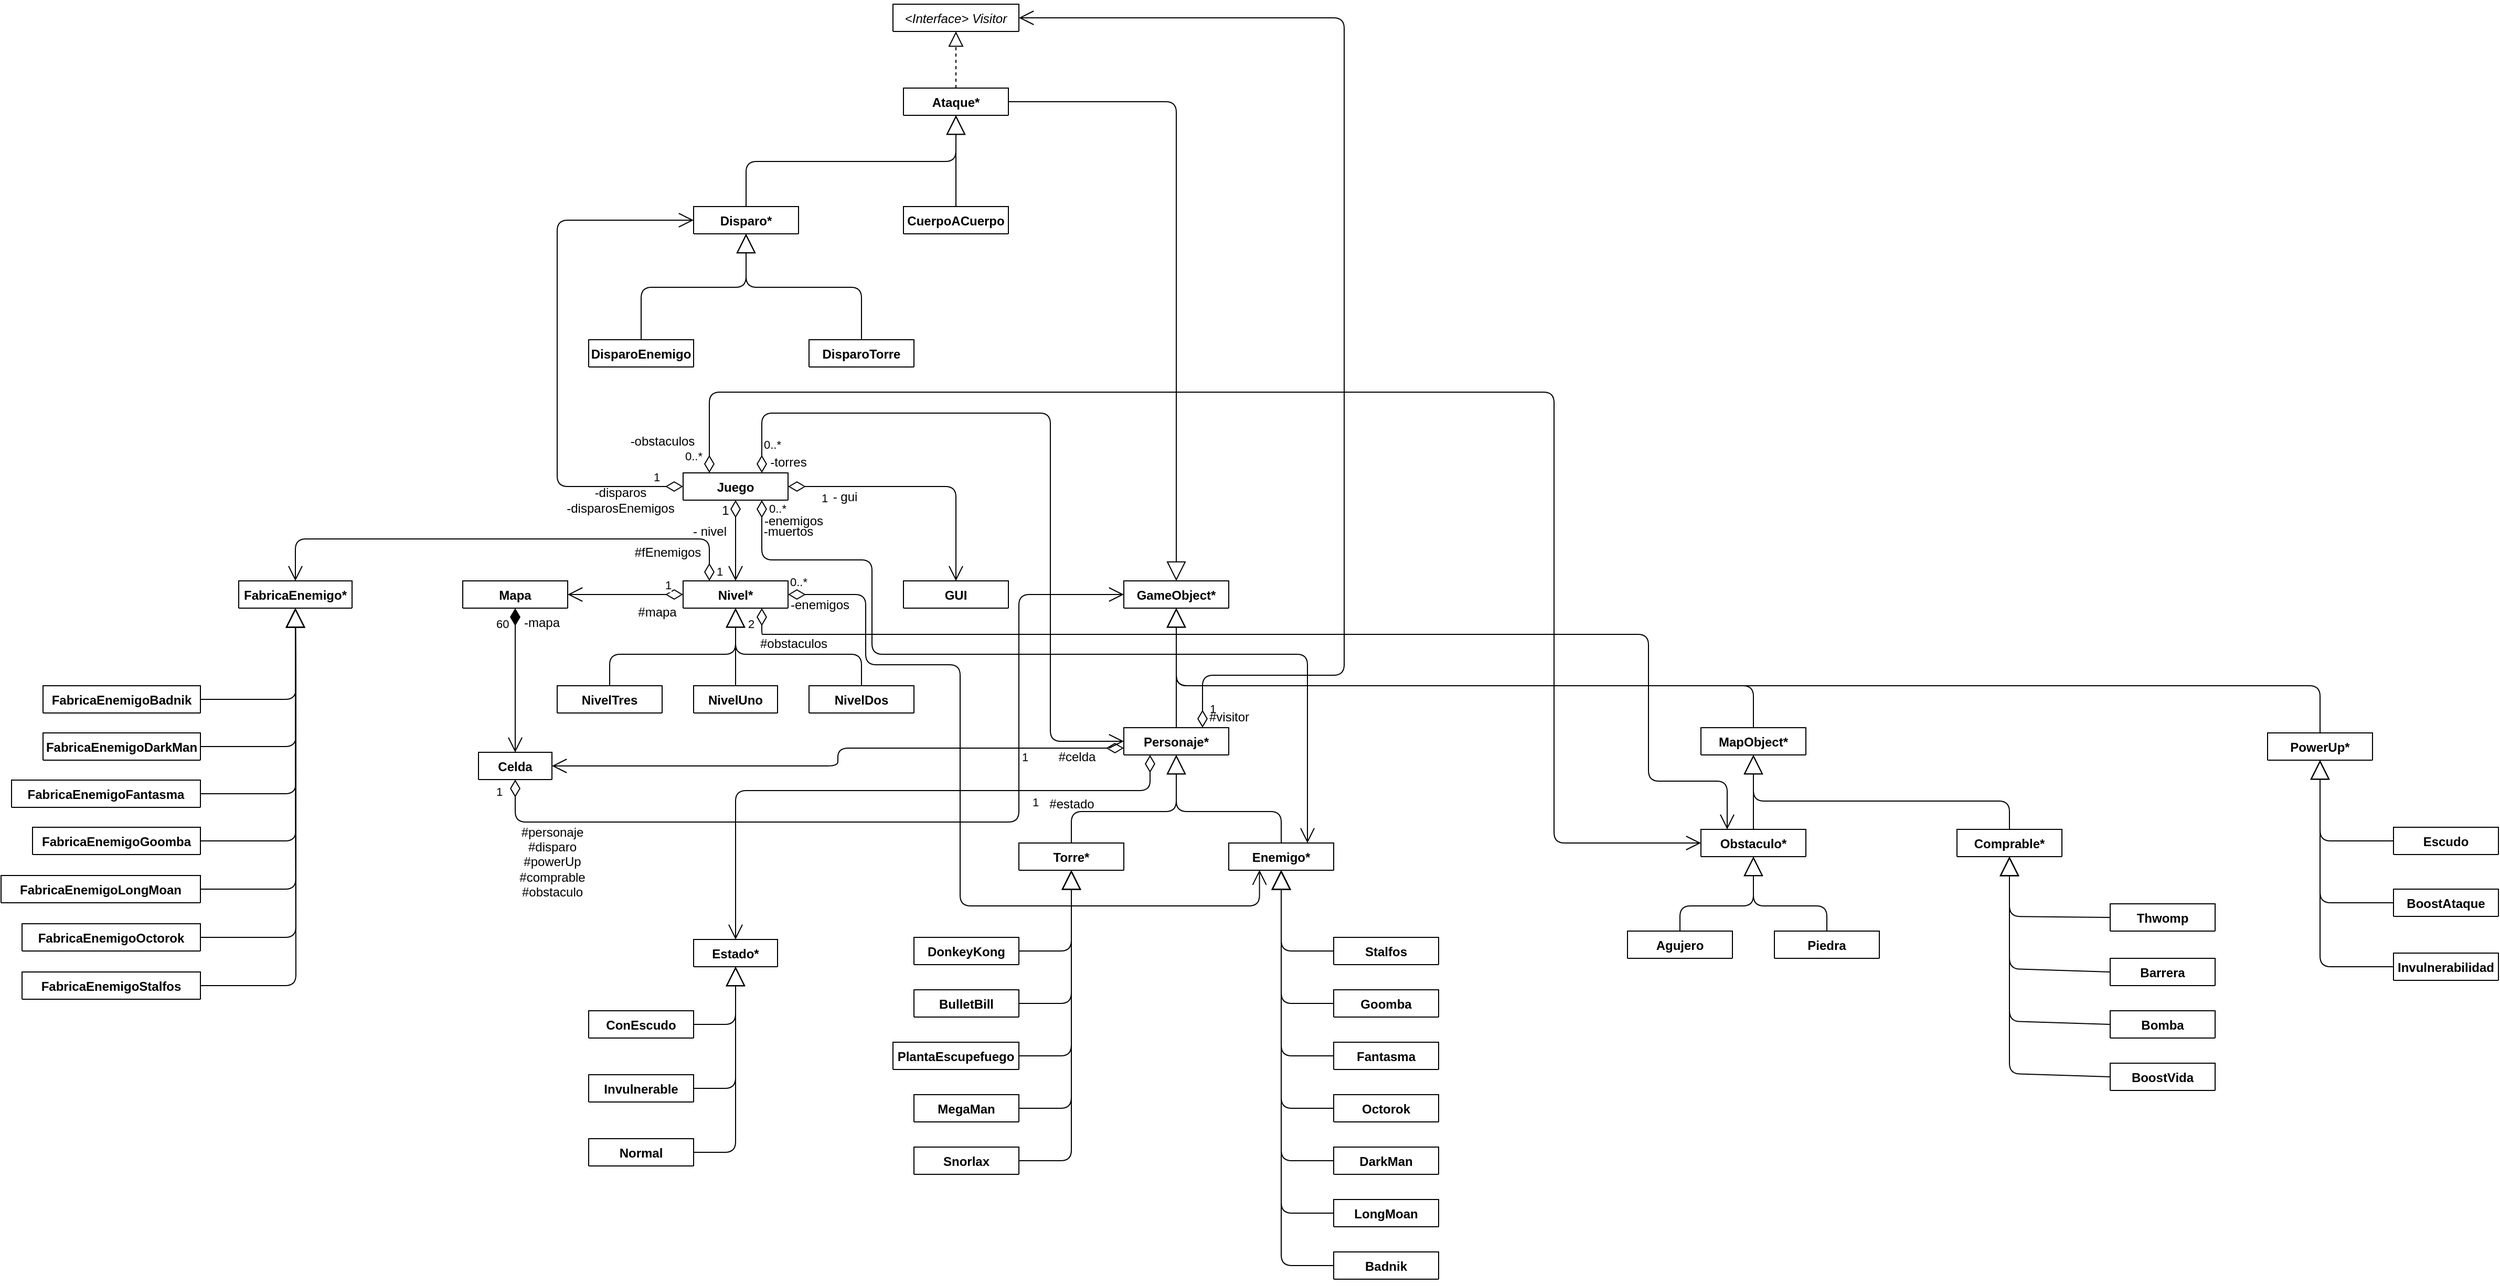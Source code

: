 <mxfile version="12.3.6" type="device" pages="1"><diagram id="-cC4ejh-oHn5jynMSioF" name="Page-1"><mxGraphModel dx="2903" dy="2327" grid="1" gridSize="10" guides="1" tooltips="1" connect="1" arrows="1" fold="1" page="1" pageScale="1" pageWidth="827" pageHeight="1169" math="0" shadow="0"><root><mxCell id="0"/><mxCell id="1" parent="0"/><mxCell id="9xMOg07eUdo2DmOVU_cS-1" value="Juego&#10;" style="swimlane;fontStyle=1;align=center;verticalAlign=top;childLayout=stackLayout;horizontal=1;startSize=26;horizontalStack=0;resizeParent=1;resizeParentMax=0;resizeLast=0;collapsible=1;marginBottom=0;" vertex="1" collapsed="1" parent="1"><mxGeometry x="280" y="-13" width="100" height="26" as="geometry"><mxRectangle x="40" y="40" width="160" height="86" as="alternateBounds"/></mxGeometry></mxCell><mxCell id="9xMOg07eUdo2DmOVU_cS-2" value="+ field: type" style="text;strokeColor=none;fillColor=none;align=left;verticalAlign=top;spacingLeft=4;spacingRight=4;overflow=hidden;rotatable=0;points=[[0,0.5],[1,0.5]];portConstraint=eastwest;" vertex="1" parent="9xMOg07eUdo2DmOVU_cS-1"><mxGeometry y="26" width="100" height="26" as="geometry"/></mxCell><mxCell id="9xMOg07eUdo2DmOVU_cS-3" value="" style="line;strokeWidth=1;fillColor=none;align=left;verticalAlign=middle;spacingTop=-1;spacingLeft=3;spacingRight=3;rotatable=0;labelPosition=right;points=[];portConstraint=eastwest;" vertex="1" parent="9xMOg07eUdo2DmOVU_cS-1"><mxGeometry y="52" width="100" height="8" as="geometry"/></mxCell><mxCell id="9xMOg07eUdo2DmOVU_cS-4" value="+ method(type): type" style="text;strokeColor=none;fillColor=none;align=left;verticalAlign=top;spacingLeft=4;spacingRight=4;overflow=hidden;rotatable=0;points=[[0,0.5],[1,0.5]];portConstraint=eastwest;" vertex="1" parent="9xMOg07eUdo2DmOVU_cS-1"><mxGeometry y="60" width="100" height="26" as="geometry"/></mxCell><mxCell id="9xMOg07eUdo2DmOVU_cS-5" value="GUI" style="swimlane;fontStyle=1;align=center;verticalAlign=top;childLayout=stackLayout;horizontal=1;startSize=26;horizontalStack=0;resizeParent=1;resizeParentMax=0;resizeLast=0;collapsible=1;marginBottom=0;" vertex="1" collapsed="1" parent="1"><mxGeometry x="490" y="90" width="100" height="26" as="geometry"><mxRectangle x="250" y="170" width="160" height="86" as="alternateBounds"/></mxGeometry></mxCell><mxCell id="9xMOg07eUdo2DmOVU_cS-6" value="+ field: type" style="text;strokeColor=none;fillColor=none;align=left;verticalAlign=top;spacingLeft=4;spacingRight=4;overflow=hidden;rotatable=0;points=[[0,0.5],[1,0.5]];portConstraint=eastwest;" vertex="1" parent="9xMOg07eUdo2DmOVU_cS-5"><mxGeometry y="26" width="100" height="26" as="geometry"/></mxCell><mxCell id="9xMOg07eUdo2DmOVU_cS-7" value="" style="line;strokeWidth=1;fillColor=none;align=left;verticalAlign=middle;spacingTop=-1;spacingLeft=3;spacingRight=3;rotatable=0;labelPosition=right;points=[];portConstraint=eastwest;" vertex="1" parent="9xMOg07eUdo2DmOVU_cS-5"><mxGeometry y="52" width="100" height="8" as="geometry"/></mxCell><mxCell id="9xMOg07eUdo2DmOVU_cS-8" value="+ method(type): type" style="text;strokeColor=none;fillColor=none;align=left;verticalAlign=top;spacingLeft=4;spacingRight=4;overflow=hidden;rotatable=0;points=[[0,0.5],[1,0.5]];portConstraint=eastwest;" vertex="1" parent="9xMOg07eUdo2DmOVU_cS-5"><mxGeometry y="60" width="100" height="26" as="geometry"/></mxCell><mxCell id="9xMOg07eUdo2DmOVU_cS-9" value="Mapa" style="swimlane;fontStyle=1;align=center;verticalAlign=top;childLayout=stackLayout;horizontal=1;startSize=26;horizontalStack=0;resizeParent=1;resizeParentMax=0;resizeLast=0;collapsible=1;marginBottom=0;" vertex="1" collapsed="1" parent="1"><mxGeometry x="70" y="90" width="100" height="26" as="geometry"><mxRectangle x="280" y="140" width="160" height="86" as="alternateBounds"/></mxGeometry></mxCell><mxCell id="9xMOg07eUdo2DmOVU_cS-10" value="+ field: type" style="text;strokeColor=none;fillColor=none;align=left;verticalAlign=top;spacingLeft=4;spacingRight=4;overflow=hidden;rotatable=0;points=[[0,0.5],[1,0.5]];portConstraint=eastwest;" vertex="1" parent="9xMOg07eUdo2DmOVU_cS-9"><mxGeometry y="26" width="100" height="26" as="geometry"/></mxCell><mxCell id="9xMOg07eUdo2DmOVU_cS-11" value="" style="line;strokeWidth=1;fillColor=none;align=left;verticalAlign=middle;spacingTop=-1;spacingLeft=3;spacingRight=3;rotatable=0;labelPosition=right;points=[];portConstraint=eastwest;" vertex="1" parent="9xMOg07eUdo2DmOVU_cS-9"><mxGeometry y="52" width="100" height="8" as="geometry"/></mxCell><mxCell id="9xMOg07eUdo2DmOVU_cS-12" value="+ method(type): type" style="text;strokeColor=none;fillColor=none;align=left;verticalAlign=top;spacingLeft=4;spacingRight=4;overflow=hidden;rotatable=0;points=[[0,0.5],[1,0.5]];portConstraint=eastwest;" vertex="1" parent="9xMOg07eUdo2DmOVU_cS-9"><mxGeometry y="60" width="100" height="26" as="geometry"/></mxCell><mxCell id="9xMOg07eUdo2DmOVU_cS-13" value="Nivel*" style="swimlane;fontStyle=1;align=center;verticalAlign=top;childLayout=stackLayout;horizontal=1;startSize=26;horizontalStack=0;resizeParent=1;resizeParentMax=0;resizeLast=0;collapsible=1;marginBottom=0;" vertex="1" collapsed="1" parent="1"><mxGeometry x="280" y="90" width="100" height="26" as="geometry"><mxRectangle x="250" y="-45" width="160" height="86" as="alternateBounds"/></mxGeometry></mxCell><mxCell id="9xMOg07eUdo2DmOVU_cS-14" value="+ field: type" style="text;strokeColor=none;fillColor=none;align=left;verticalAlign=top;spacingLeft=4;spacingRight=4;overflow=hidden;rotatable=0;points=[[0,0.5],[1,0.5]];portConstraint=eastwest;" vertex="1" parent="9xMOg07eUdo2DmOVU_cS-13"><mxGeometry y="26" width="100" height="26" as="geometry"/></mxCell><mxCell id="9xMOg07eUdo2DmOVU_cS-15" value="" style="line;strokeWidth=1;fillColor=none;align=left;verticalAlign=middle;spacingTop=-1;spacingLeft=3;spacingRight=3;rotatable=0;labelPosition=right;points=[];portConstraint=eastwest;" vertex="1" parent="9xMOg07eUdo2DmOVU_cS-13"><mxGeometry y="52" width="100" height="8" as="geometry"/></mxCell><mxCell id="9xMOg07eUdo2DmOVU_cS-16" value="+ method(type): type" style="text;strokeColor=none;fillColor=none;align=left;verticalAlign=top;spacingLeft=4;spacingRight=4;overflow=hidden;rotatable=0;points=[[0,0.5],[1,0.5]];portConstraint=eastwest;" vertex="1" parent="9xMOg07eUdo2DmOVU_cS-13"><mxGeometry y="60" width="100" height="26" as="geometry"/></mxCell><mxCell id="9xMOg07eUdo2DmOVU_cS-21" value="GameObject*" style="swimlane;fontStyle=1;align=center;verticalAlign=top;childLayout=stackLayout;horizontal=1;startSize=26;horizontalStack=0;resizeParent=1;resizeParentMax=0;resizeLast=0;collapsible=1;marginBottom=0;" vertex="1" collapsed="1" parent="1"><mxGeometry x="700" y="90" width="100" height="26" as="geometry"><mxRectangle x="700" y="90" width="160" height="86" as="alternateBounds"/></mxGeometry></mxCell><mxCell id="9xMOg07eUdo2DmOVU_cS-22" value="+ field: type" style="text;strokeColor=none;fillColor=none;align=left;verticalAlign=top;spacingLeft=4;spacingRight=4;overflow=hidden;rotatable=0;points=[[0,0.5],[1,0.5]];portConstraint=eastwest;" vertex="1" parent="9xMOg07eUdo2DmOVU_cS-21"><mxGeometry y="26" width="100" height="26" as="geometry"/></mxCell><mxCell id="9xMOg07eUdo2DmOVU_cS-23" value="" style="line;strokeWidth=1;fillColor=none;align=left;verticalAlign=middle;spacingTop=-1;spacingLeft=3;spacingRight=3;rotatable=0;labelPosition=right;points=[];portConstraint=eastwest;" vertex="1" parent="9xMOg07eUdo2DmOVU_cS-21"><mxGeometry y="52" width="100" height="8" as="geometry"/></mxCell><mxCell id="9xMOg07eUdo2DmOVU_cS-24" value="+ method(type): type" style="text;strokeColor=none;fillColor=none;align=left;verticalAlign=top;spacingLeft=4;spacingRight=4;overflow=hidden;rotatable=0;points=[[0,0.5],[1,0.5]];portConstraint=eastwest;" vertex="1" parent="9xMOg07eUdo2DmOVU_cS-21"><mxGeometry y="60" width="100" height="26" as="geometry"/></mxCell><mxCell id="9xMOg07eUdo2DmOVU_cS-25" value="Personaje*" style="swimlane;fontStyle=1;align=center;verticalAlign=top;childLayout=stackLayout;horizontal=1;startSize=26;horizontalStack=0;resizeParent=1;resizeParentMax=0;resizeLast=0;collapsible=1;marginBottom=0;" vertex="1" collapsed="1" parent="1"><mxGeometry x="700" y="230" width="100" height="26" as="geometry"><mxRectangle x="670" y="200" width="160" height="86" as="alternateBounds"/></mxGeometry></mxCell><mxCell id="9xMOg07eUdo2DmOVU_cS-26" value="+ field: type" style="text;strokeColor=none;fillColor=none;align=left;verticalAlign=top;spacingLeft=4;spacingRight=4;overflow=hidden;rotatable=0;points=[[0,0.5],[1,0.5]];portConstraint=eastwest;" vertex="1" parent="9xMOg07eUdo2DmOVU_cS-25"><mxGeometry y="26" width="100" height="26" as="geometry"/></mxCell><mxCell id="9xMOg07eUdo2DmOVU_cS-27" value="" style="line;strokeWidth=1;fillColor=none;align=left;verticalAlign=middle;spacingTop=-1;spacingLeft=3;spacingRight=3;rotatable=0;labelPosition=right;points=[];portConstraint=eastwest;" vertex="1" parent="9xMOg07eUdo2DmOVU_cS-25"><mxGeometry y="52" width="100" height="8" as="geometry"/></mxCell><mxCell id="9xMOg07eUdo2DmOVU_cS-28" value="+ method(type): type" style="text;strokeColor=none;fillColor=none;align=left;verticalAlign=top;spacingLeft=4;spacingRight=4;overflow=hidden;rotatable=0;points=[[0,0.5],[1,0.5]];portConstraint=eastwest;" vertex="1" parent="9xMOg07eUdo2DmOVU_cS-25"><mxGeometry y="60" width="100" height="26" as="geometry"/></mxCell><mxCell id="9xMOg07eUdo2DmOVU_cS-29" value="MapObject*" style="swimlane;fontStyle=1;align=center;verticalAlign=top;childLayout=stackLayout;horizontal=1;startSize=26;horizontalStack=0;resizeParent=1;resizeParentMax=0;resizeLast=0;collapsible=1;marginBottom=0;" vertex="1" collapsed="1" parent="1"><mxGeometry x="1250" y="230" width="100" height="26" as="geometry"><mxRectangle x="940" y="230" width="160" height="86" as="alternateBounds"/></mxGeometry></mxCell><mxCell id="9xMOg07eUdo2DmOVU_cS-30" value="+ field: type" style="text;strokeColor=none;fillColor=none;align=left;verticalAlign=top;spacingLeft=4;spacingRight=4;overflow=hidden;rotatable=0;points=[[0,0.5],[1,0.5]];portConstraint=eastwest;" vertex="1" parent="9xMOg07eUdo2DmOVU_cS-29"><mxGeometry y="26" width="100" height="26" as="geometry"/></mxCell><mxCell id="9xMOg07eUdo2DmOVU_cS-31" value="" style="line;strokeWidth=1;fillColor=none;align=left;verticalAlign=middle;spacingTop=-1;spacingLeft=3;spacingRight=3;rotatable=0;labelPosition=right;points=[];portConstraint=eastwest;" vertex="1" parent="9xMOg07eUdo2DmOVU_cS-29"><mxGeometry y="52" width="100" height="8" as="geometry"/></mxCell><mxCell id="9xMOg07eUdo2DmOVU_cS-32" value="+ method(type): type" style="text;strokeColor=none;fillColor=none;align=left;verticalAlign=top;spacingLeft=4;spacingRight=4;overflow=hidden;rotatable=0;points=[[0,0.5],[1,0.5]];portConstraint=eastwest;" vertex="1" parent="9xMOg07eUdo2DmOVU_cS-29"><mxGeometry y="60" width="100" height="26" as="geometry"/></mxCell><mxCell id="9xMOg07eUdo2DmOVU_cS-33" value="" style="endArrow=block;endSize=16;endFill=0;html=1;entryX=0.5;entryY=1;entryDx=0;entryDy=0;exitX=0.5;exitY=0;exitDx=0;exitDy=0;" edge="1" parent="1" source="9xMOg07eUdo2DmOVU_cS-25" target="9xMOg07eUdo2DmOVU_cS-21"><mxGeometry width="160" relative="1" as="geometry"><mxPoint x="500" y="230" as="sourcePoint"/><mxPoint x="660" y="230" as="targetPoint"/></mxGeometry></mxCell><mxCell id="9xMOg07eUdo2DmOVU_cS-34" value="" style="endArrow=block;endSize=16;endFill=0;html=1;entryX=0.5;entryY=1;entryDx=0;entryDy=0;exitX=0.5;exitY=0;exitDx=0;exitDy=0;" edge="1" parent="1" source="9xMOg07eUdo2DmOVU_cS-29" target="9xMOg07eUdo2DmOVU_cS-21"><mxGeometry width="160" relative="1" as="geometry"><mxPoint x="870" y="170" as="sourcePoint"/><mxPoint x="770" y="140" as="targetPoint"/><Array as="points"><mxPoint x="1300" y="190"/><mxPoint x="750" y="190"/></Array></mxGeometry></mxCell><mxCell id="9xMOg07eUdo2DmOVU_cS-35" value="&lt;Interface&gt; Visitor" style="swimlane;fontStyle=2;align=center;verticalAlign=top;childLayout=stackLayout;horizontal=1;startSize=26;horizontalStack=0;resizeParent=1;resizeParentMax=0;resizeLast=0;collapsible=1;marginBottom=0;" vertex="1" collapsed="1" parent="1"><mxGeometry x="480" y="-460" width="120" height="26" as="geometry"><mxRectangle x="480" y="-280" width="160" height="86" as="alternateBounds"/></mxGeometry></mxCell><mxCell id="9xMOg07eUdo2DmOVU_cS-36" value="+ field: type" style="text;strokeColor=none;fillColor=none;align=left;verticalAlign=top;spacingLeft=4;spacingRight=4;overflow=hidden;rotatable=0;points=[[0,0.5],[1,0.5]];portConstraint=eastwest;" vertex="1" parent="9xMOg07eUdo2DmOVU_cS-35"><mxGeometry y="26" width="120" height="26" as="geometry"/></mxCell><mxCell id="9xMOg07eUdo2DmOVU_cS-37" value="" style="line;strokeWidth=1;fillColor=none;align=left;verticalAlign=middle;spacingTop=-1;spacingLeft=3;spacingRight=3;rotatable=0;labelPosition=right;points=[];portConstraint=eastwest;" vertex="1" parent="9xMOg07eUdo2DmOVU_cS-35"><mxGeometry y="52" width="120" height="8" as="geometry"/></mxCell><mxCell id="9xMOg07eUdo2DmOVU_cS-38" value="+ method(type): type" style="text;strokeColor=none;fillColor=none;align=left;verticalAlign=top;spacingLeft=4;spacingRight=4;overflow=hidden;rotatable=0;points=[[0,0.5],[1,0.5]];portConstraint=eastwest;" vertex="1" parent="9xMOg07eUdo2DmOVU_cS-35"><mxGeometry y="60" width="120" height="26" as="geometry"/></mxCell><mxCell id="9xMOg07eUdo2DmOVU_cS-39" value="" style="endArrow=open;html=1;endSize=12;startArrow=diamondThin;startSize=14;startFill=0;edgeStyle=orthogonalEdgeStyle;align=left;verticalAlign=bottom;exitX=0.5;exitY=1;exitDx=0;exitDy=0;entryX=0.5;entryY=0;entryDx=0;entryDy=0;" edge="1" parent="1" source="9xMOg07eUdo2DmOVU_cS-1" target="9xMOg07eUdo2DmOVU_cS-13"><mxGeometry x="-1" y="3" relative="1" as="geometry"><mxPoint x="290" y="240" as="sourcePoint"/><mxPoint x="450" y="240" as="targetPoint"/></mxGeometry></mxCell><mxCell id="9xMOg07eUdo2DmOVU_cS-40" value="1" style="endArrow=open;html=1;endSize=12;startArrow=diamondThin;startSize=14;startFill=0;edgeStyle=orthogonalEdgeStyle;align=left;verticalAlign=bottom;exitX=1;exitY=0.5;exitDx=0;exitDy=0;entryX=0.5;entryY=0;entryDx=0;entryDy=0;" edge="1" parent="1" source="9xMOg07eUdo2DmOVU_cS-1" target="9xMOg07eUdo2DmOVU_cS-5"><mxGeometry x="0.44" y="-130" relative="1" as="geometry"><mxPoint x="420" y="250" as="sourcePoint"/><mxPoint x="580" y="250" as="targetPoint"/><mxPoint as="offset"/></mxGeometry></mxCell><mxCell id="9xMOg07eUdo2DmOVU_cS-41" value="- gui" style="text;html=1;align=center;verticalAlign=middle;resizable=0;points=[];;autosize=1;" vertex="1" parent="1"><mxGeometry x="413.5" width="40" height="20" as="geometry"/></mxCell><mxCell id="9xMOg07eUdo2DmOVU_cS-45" value="1" style="text;html=1;align=center;verticalAlign=middle;resizable=0;points=[];;autosize=1;" vertex="1" parent="1"><mxGeometry x="310" y="13" width="20" height="20" as="geometry"/></mxCell><mxCell id="9xMOg07eUdo2DmOVU_cS-46" value="- nivel" style="text;html=1;align=center;verticalAlign=middle;resizable=0;points=[];;autosize=1;" vertex="1" parent="1"><mxGeometry x="280" y="33" width="50" height="20" as="geometry"/></mxCell><mxCell id="9xMOg07eUdo2DmOVU_cS-48" value="Torre*" style="swimlane;fontStyle=1;align=center;verticalAlign=top;childLayout=stackLayout;horizontal=1;startSize=26;horizontalStack=0;resizeParent=1;resizeParentMax=0;resizeLast=0;collapsible=1;marginBottom=0;" vertex="1" collapsed="1" parent="1"><mxGeometry x="600" y="340" width="100" height="26" as="geometry"><mxRectangle x="530" y="370" width="160" height="86" as="alternateBounds"/></mxGeometry></mxCell><mxCell id="9xMOg07eUdo2DmOVU_cS-49" value="+ field: type" style="text;strokeColor=none;fillColor=none;align=left;verticalAlign=top;spacingLeft=4;spacingRight=4;overflow=hidden;rotatable=0;points=[[0,0.5],[1,0.5]];portConstraint=eastwest;" vertex="1" parent="9xMOg07eUdo2DmOVU_cS-48"><mxGeometry y="26" width="100" height="26" as="geometry"/></mxCell><mxCell id="9xMOg07eUdo2DmOVU_cS-50" value="" style="line;strokeWidth=1;fillColor=none;align=left;verticalAlign=middle;spacingTop=-1;spacingLeft=3;spacingRight=3;rotatable=0;labelPosition=right;points=[];portConstraint=eastwest;" vertex="1" parent="9xMOg07eUdo2DmOVU_cS-48"><mxGeometry y="52" width="100" height="8" as="geometry"/></mxCell><mxCell id="9xMOg07eUdo2DmOVU_cS-51" value="+ method(type): type" style="text;strokeColor=none;fillColor=none;align=left;verticalAlign=top;spacingLeft=4;spacingRight=4;overflow=hidden;rotatable=0;points=[[0,0.5],[1,0.5]];portConstraint=eastwest;" vertex="1" parent="9xMOg07eUdo2DmOVU_cS-48"><mxGeometry y="60" width="100" height="26" as="geometry"/></mxCell><mxCell id="9xMOg07eUdo2DmOVU_cS-52" value="Enemigo*" style="swimlane;fontStyle=1;align=center;verticalAlign=top;childLayout=stackLayout;horizontal=1;startSize=26;horizontalStack=0;resizeParent=1;resizeParentMax=0;resizeLast=0;collapsible=1;marginBottom=0;" vertex="1" collapsed="1" parent="1"><mxGeometry x="800" y="340" width="100" height="26" as="geometry"><mxRectangle x="770" y="340" width="160" height="86" as="alternateBounds"/></mxGeometry></mxCell><mxCell id="9xMOg07eUdo2DmOVU_cS-53" value="+ field: type" style="text;strokeColor=none;fillColor=none;align=left;verticalAlign=top;spacingLeft=4;spacingRight=4;overflow=hidden;rotatable=0;points=[[0,0.5],[1,0.5]];portConstraint=eastwest;" vertex="1" parent="9xMOg07eUdo2DmOVU_cS-52"><mxGeometry y="26" width="100" height="26" as="geometry"/></mxCell><mxCell id="9xMOg07eUdo2DmOVU_cS-54" value="" style="line;strokeWidth=1;fillColor=none;align=left;verticalAlign=middle;spacingTop=-1;spacingLeft=3;spacingRight=3;rotatable=0;labelPosition=right;points=[];portConstraint=eastwest;" vertex="1" parent="9xMOg07eUdo2DmOVU_cS-52"><mxGeometry y="52" width="100" height="8" as="geometry"/></mxCell><mxCell id="9xMOg07eUdo2DmOVU_cS-55" value="+ method(type): type" style="text;strokeColor=none;fillColor=none;align=left;verticalAlign=top;spacingLeft=4;spacingRight=4;overflow=hidden;rotatable=0;points=[[0,0.5],[1,0.5]];portConstraint=eastwest;" vertex="1" parent="9xMOg07eUdo2DmOVU_cS-52"><mxGeometry y="60" width="100" height="26" as="geometry"/></mxCell><mxCell id="9xMOg07eUdo2DmOVU_cS-56" value="" style="endArrow=block;endSize=16;endFill=0;html=1;entryX=0.5;entryY=1;entryDx=0;entryDy=0;exitX=0.5;exitY=0;exitDx=0;exitDy=0;" edge="1" parent="1" source="9xMOg07eUdo2DmOVU_cS-48" target="9xMOg07eUdo2DmOVU_cS-25"><mxGeometry width="160" relative="1" as="geometry"><mxPoint x="560" y="280" as="sourcePoint"/><mxPoint x="720" y="280" as="targetPoint"/><Array as="points"><mxPoint x="650" y="310"/><mxPoint x="750" y="310"/></Array></mxGeometry></mxCell><mxCell id="9xMOg07eUdo2DmOVU_cS-57" value="" style="endArrow=block;endSize=16;endFill=0;html=1;entryX=0.5;entryY=1;entryDx=0;entryDy=0;exitX=0.5;exitY=0;exitDx=0;exitDy=0;" edge="1" parent="1" source="9xMOg07eUdo2DmOVU_cS-52" target="9xMOg07eUdo2DmOVU_cS-25"><mxGeometry width="160" relative="1" as="geometry"><mxPoint x="710" y="320" as="sourcePoint"/><mxPoint x="870" y="320" as="targetPoint"/><Array as="points"><mxPoint x="850" y="310"/><mxPoint x="750" y="310"/></Array></mxGeometry></mxCell><mxCell id="9xMOg07eUdo2DmOVU_cS-63" value="DonkeyKong" style="swimlane;fontStyle=1;align=center;verticalAlign=top;childLayout=stackLayout;horizontal=1;startSize=26;horizontalStack=0;resizeParent=1;resizeParentMax=0;resizeLast=0;collapsible=1;marginBottom=0;" vertex="1" collapsed="1" parent="1"><mxGeometry x="500" y="430" width="100" height="26" as="geometry"><mxRectangle x="490" y="480" width="160" height="86" as="alternateBounds"/></mxGeometry></mxCell><mxCell id="9xMOg07eUdo2DmOVU_cS-64" value="+ field: type" style="text;strokeColor=none;fillColor=none;align=left;verticalAlign=top;spacingLeft=4;spacingRight=4;overflow=hidden;rotatable=0;points=[[0,0.5],[1,0.5]];portConstraint=eastwest;" vertex="1" parent="9xMOg07eUdo2DmOVU_cS-63"><mxGeometry y="26" width="100" height="26" as="geometry"/></mxCell><mxCell id="9xMOg07eUdo2DmOVU_cS-65" value="" style="line;strokeWidth=1;fillColor=none;align=left;verticalAlign=middle;spacingTop=-1;spacingLeft=3;spacingRight=3;rotatable=0;labelPosition=right;points=[];portConstraint=eastwest;" vertex="1" parent="9xMOg07eUdo2DmOVU_cS-63"><mxGeometry y="52" width="100" height="8" as="geometry"/></mxCell><mxCell id="9xMOg07eUdo2DmOVU_cS-66" value="+ method(type): type" style="text;strokeColor=none;fillColor=none;align=left;verticalAlign=top;spacingLeft=4;spacingRight=4;overflow=hidden;rotatable=0;points=[[0,0.5],[1,0.5]];portConstraint=eastwest;" vertex="1" parent="9xMOg07eUdo2DmOVU_cS-63"><mxGeometry y="60" width="100" height="26" as="geometry"/></mxCell><mxCell id="9xMOg07eUdo2DmOVU_cS-67" value="BulletBill" style="swimlane;fontStyle=1;align=center;verticalAlign=top;childLayout=stackLayout;horizontal=1;startSize=26;horizontalStack=0;resizeParent=1;resizeParentMax=0;resizeLast=0;collapsible=1;marginBottom=0;" vertex="1" collapsed="1" parent="1"><mxGeometry x="500" y="480" width="100" height="26" as="geometry"><mxRectangle x="500" y="494" width="160" height="86" as="alternateBounds"/></mxGeometry></mxCell><mxCell id="9xMOg07eUdo2DmOVU_cS-68" value="+ field: type" style="text;strokeColor=none;fillColor=none;align=left;verticalAlign=top;spacingLeft=4;spacingRight=4;overflow=hidden;rotatable=0;points=[[0,0.5],[1,0.5]];portConstraint=eastwest;" vertex="1" parent="9xMOg07eUdo2DmOVU_cS-67"><mxGeometry y="26" width="100" height="26" as="geometry"/></mxCell><mxCell id="9xMOg07eUdo2DmOVU_cS-69" value="" style="line;strokeWidth=1;fillColor=none;align=left;verticalAlign=middle;spacingTop=-1;spacingLeft=3;spacingRight=3;rotatable=0;labelPosition=right;points=[];portConstraint=eastwest;" vertex="1" parent="9xMOg07eUdo2DmOVU_cS-67"><mxGeometry y="52" width="100" height="8" as="geometry"/></mxCell><mxCell id="9xMOg07eUdo2DmOVU_cS-70" value="+ method(type): type" style="text;strokeColor=none;fillColor=none;align=left;verticalAlign=top;spacingLeft=4;spacingRight=4;overflow=hidden;rotatable=0;points=[[0,0.5],[1,0.5]];portConstraint=eastwest;" vertex="1" parent="9xMOg07eUdo2DmOVU_cS-67"><mxGeometry y="60" width="100" height="26" as="geometry"/></mxCell><mxCell id="9xMOg07eUdo2DmOVU_cS-75" value="PlantaEscupefuego" style="swimlane;fontStyle=1;align=center;verticalAlign=top;childLayout=stackLayout;horizontal=1;startSize=26;horizontalStack=0;resizeParent=1;resizeParentMax=0;resizeLast=0;collapsible=1;marginBottom=0;" vertex="1" collapsed="1" parent="1"><mxGeometry x="480" y="530" width="120" height="26" as="geometry"><mxRectangle x="500" y="530" width="160" height="86" as="alternateBounds"/></mxGeometry></mxCell><mxCell id="9xMOg07eUdo2DmOVU_cS-76" value="+ field: type" style="text;strokeColor=none;fillColor=none;align=left;verticalAlign=top;spacingLeft=4;spacingRight=4;overflow=hidden;rotatable=0;points=[[0,0.5],[1,0.5]];portConstraint=eastwest;" vertex="1" parent="9xMOg07eUdo2DmOVU_cS-75"><mxGeometry y="26" width="120" height="26" as="geometry"/></mxCell><mxCell id="9xMOg07eUdo2DmOVU_cS-77" value="" style="line;strokeWidth=1;fillColor=none;align=left;verticalAlign=middle;spacingTop=-1;spacingLeft=3;spacingRight=3;rotatable=0;labelPosition=right;points=[];portConstraint=eastwest;" vertex="1" parent="9xMOg07eUdo2DmOVU_cS-75"><mxGeometry y="52" width="120" height="8" as="geometry"/></mxCell><mxCell id="9xMOg07eUdo2DmOVU_cS-78" value="+ method(type): type" style="text;strokeColor=none;fillColor=none;align=left;verticalAlign=top;spacingLeft=4;spacingRight=4;overflow=hidden;rotatable=0;points=[[0,0.5],[1,0.5]];portConstraint=eastwest;" vertex="1" parent="9xMOg07eUdo2DmOVU_cS-75"><mxGeometry y="60" width="120" height="26" as="geometry"/></mxCell><mxCell id="9xMOg07eUdo2DmOVU_cS-79" value="MegaMan" style="swimlane;fontStyle=1;align=center;verticalAlign=top;childLayout=stackLayout;horizontal=1;startSize=26;horizontalStack=0;resizeParent=1;resizeParentMax=0;resizeLast=0;collapsible=1;marginBottom=0;" vertex="1" collapsed="1" parent="1"><mxGeometry x="500" y="580" width="100" height="26" as="geometry"><mxRectangle x="500" y="580" width="160" height="86" as="alternateBounds"/></mxGeometry></mxCell><mxCell id="9xMOg07eUdo2DmOVU_cS-89" value="Extends" style="endArrow=block;endSize=16;endFill=0;html=1;" edge="1" parent="9xMOg07eUdo2DmOVU_cS-79"><mxGeometry width="160" relative="1" as="geometry"><mxPoint x="90" y="10" as="sourcePoint"/><mxPoint x="250" y="10" as="targetPoint"/></mxGeometry></mxCell><mxCell id="9xMOg07eUdo2DmOVU_cS-80" value="+ field: type" style="text;strokeColor=none;fillColor=none;align=left;verticalAlign=top;spacingLeft=4;spacingRight=4;overflow=hidden;rotatable=0;points=[[0,0.5],[1,0.5]];portConstraint=eastwest;" vertex="1" parent="9xMOg07eUdo2DmOVU_cS-79"><mxGeometry y="26" width="100" height="26" as="geometry"/></mxCell><mxCell id="9xMOg07eUdo2DmOVU_cS-81" value="" style="line;strokeWidth=1;fillColor=none;align=left;verticalAlign=middle;spacingTop=-1;spacingLeft=3;spacingRight=3;rotatable=0;labelPosition=right;points=[];portConstraint=eastwest;" vertex="1" parent="9xMOg07eUdo2DmOVU_cS-79"><mxGeometry y="52" width="100" height="8" as="geometry"/></mxCell><mxCell id="9xMOg07eUdo2DmOVU_cS-82" value="+ method(type): type" style="text;strokeColor=none;fillColor=none;align=left;verticalAlign=top;spacingLeft=4;spacingRight=4;overflow=hidden;rotatable=0;points=[[0,0.5],[1,0.5]];portConstraint=eastwest;" vertex="1" parent="9xMOg07eUdo2DmOVU_cS-79"><mxGeometry y="60" width="100" height="26" as="geometry"/></mxCell><mxCell id="9xMOg07eUdo2DmOVU_cS-83" value="Snorlax" style="swimlane;fontStyle=1;align=center;verticalAlign=top;childLayout=stackLayout;horizontal=1;startSize=26;horizontalStack=0;resizeParent=1;resizeParentMax=0;resizeLast=0;collapsible=1;marginBottom=0;" vertex="1" collapsed="1" parent="1"><mxGeometry x="500" y="630" width="100" height="26" as="geometry"><mxRectangle x="500" y="630" width="160" height="86" as="alternateBounds"/></mxGeometry></mxCell><mxCell id="9xMOg07eUdo2DmOVU_cS-84" value="+ field: type" style="text;strokeColor=none;fillColor=none;align=left;verticalAlign=top;spacingLeft=4;spacingRight=4;overflow=hidden;rotatable=0;points=[[0,0.5],[1,0.5]];portConstraint=eastwest;" vertex="1" parent="9xMOg07eUdo2DmOVU_cS-83"><mxGeometry y="26" width="100" height="26" as="geometry"/></mxCell><mxCell id="9xMOg07eUdo2DmOVU_cS-85" value="" style="line;strokeWidth=1;fillColor=none;align=left;verticalAlign=middle;spacingTop=-1;spacingLeft=3;spacingRight=3;rotatable=0;labelPosition=right;points=[];portConstraint=eastwest;" vertex="1" parent="9xMOg07eUdo2DmOVU_cS-83"><mxGeometry y="52" width="100" height="8" as="geometry"/></mxCell><mxCell id="9xMOg07eUdo2DmOVU_cS-86" value="+ method(type): type" style="text;strokeColor=none;fillColor=none;align=left;verticalAlign=top;spacingLeft=4;spacingRight=4;overflow=hidden;rotatable=0;points=[[0,0.5],[1,0.5]];portConstraint=eastwest;" vertex="1" parent="9xMOg07eUdo2DmOVU_cS-83"><mxGeometry y="60" width="100" height="26" as="geometry"/></mxCell><mxCell id="9xMOg07eUdo2DmOVU_cS-88" value="" style="endArrow=block;endSize=16;endFill=0;html=1;entryX=0.5;entryY=1;entryDx=0;entryDy=0;exitX=1;exitY=0.5;exitDx=0;exitDy=0;" edge="1" parent="1" source="9xMOg07eUdo2DmOVU_cS-63" target="9xMOg07eUdo2DmOVU_cS-48"><mxGeometry width="160" relative="1" as="geometry"><mxPoint x="600" y="560" as="sourcePoint"/><mxPoint x="760" y="560" as="targetPoint"/><Array as="points"><mxPoint x="650" y="443"/></Array></mxGeometry></mxCell><mxCell id="9xMOg07eUdo2DmOVU_cS-90" value="" style="endArrow=block;endSize=16;endFill=0;html=1;entryX=0.5;entryY=1;entryDx=0;entryDy=0;exitX=1;exitY=0.5;exitDx=0;exitDy=0;" edge="1" parent="1" source="9xMOg07eUdo2DmOVU_cS-67" target="9xMOg07eUdo2DmOVU_cS-48"><mxGeometry width="160" relative="1" as="geometry"><mxPoint x="640" y="590" as="sourcePoint"/><mxPoint x="800" y="590" as="targetPoint"/><Array as="points"><mxPoint x="650" y="493"/></Array></mxGeometry></mxCell><mxCell id="9xMOg07eUdo2DmOVU_cS-91" value="" style="endArrow=block;endSize=16;endFill=0;html=1;entryX=0.5;entryY=1;entryDx=0;entryDy=0;exitX=1;exitY=0.5;exitDx=0;exitDy=0;" edge="1" parent="1" source="9xMOg07eUdo2DmOVU_cS-75" target="9xMOg07eUdo2DmOVU_cS-48"><mxGeometry width="160" relative="1" as="geometry"><mxPoint x="600" y="570" as="sourcePoint"/><mxPoint x="760" y="570" as="targetPoint"/><Array as="points"><mxPoint x="650" y="543"/></Array></mxGeometry></mxCell><mxCell id="9xMOg07eUdo2DmOVU_cS-92" value="" style="endArrow=block;endSize=16;endFill=0;html=1;entryX=0.5;entryY=1;entryDx=0;entryDy=0;exitX=1;exitY=0.5;exitDx=0;exitDy=0;" edge="1" parent="1" source="9xMOg07eUdo2DmOVU_cS-79" target="9xMOg07eUdo2DmOVU_cS-48"><mxGeometry width="160" relative="1" as="geometry"><mxPoint x="570" y="660" as="sourcePoint"/><mxPoint x="730" y="660" as="targetPoint"/><Array as="points"><mxPoint x="650" y="593"/></Array></mxGeometry></mxCell><mxCell id="9xMOg07eUdo2DmOVU_cS-93" value="" style="endArrow=block;endSize=16;endFill=0;html=1;entryX=0.5;entryY=1;entryDx=0;entryDy=0;exitX=1;exitY=0.5;exitDx=0;exitDy=0;" edge="1" parent="1" source="9xMOg07eUdo2DmOVU_cS-83" target="9xMOg07eUdo2DmOVU_cS-48"><mxGeometry width="160" relative="1" as="geometry"><mxPoint x="660" y="650" as="sourcePoint"/><mxPoint x="820" y="650" as="targetPoint"/><Array as="points"><mxPoint x="650" y="643"/></Array></mxGeometry></mxCell><mxCell id="9xMOg07eUdo2DmOVU_cS-94" value="Octorok" style="swimlane;fontStyle=1;align=center;verticalAlign=top;childLayout=stackLayout;horizontal=1;startSize=26;horizontalStack=0;resizeParent=1;resizeParentMax=0;resizeLast=0;collapsible=1;marginBottom=0;" vertex="1" collapsed="1" parent="1"><mxGeometry x="900" y="580" width="100" height="26" as="geometry"><mxRectangle x="900" y="393" width="160" height="86" as="alternateBounds"/></mxGeometry></mxCell><mxCell id="9xMOg07eUdo2DmOVU_cS-95" value="+ field: type" style="text;strokeColor=none;fillColor=none;align=left;verticalAlign=top;spacingLeft=4;spacingRight=4;overflow=hidden;rotatable=0;points=[[0,0.5],[1,0.5]];portConstraint=eastwest;" vertex="1" parent="9xMOg07eUdo2DmOVU_cS-94"><mxGeometry y="26" width="100" height="26" as="geometry"/></mxCell><mxCell id="9xMOg07eUdo2DmOVU_cS-96" value="" style="line;strokeWidth=1;fillColor=none;align=left;verticalAlign=middle;spacingTop=-1;spacingLeft=3;spacingRight=3;rotatable=0;labelPosition=right;points=[];portConstraint=eastwest;" vertex="1" parent="9xMOg07eUdo2DmOVU_cS-94"><mxGeometry y="52" width="100" height="8" as="geometry"/></mxCell><mxCell id="9xMOg07eUdo2DmOVU_cS-97" value="+ method(type): type" style="text;strokeColor=none;fillColor=none;align=left;verticalAlign=top;spacingLeft=4;spacingRight=4;overflow=hidden;rotatable=0;points=[[0,0.5],[1,0.5]];portConstraint=eastwest;" vertex="1" parent="9xMOg07eUdo2DmOVU_cS-94"><mxGeometry y="60" width="100" height="26" as="geometry"/></mxCell><mxCell id="9xMOg07eUdo2DmOVU_cS-98" value="Stalfos" style="swimlane;fontStyle=1;align=center;verticalAlign=top;childLayout=stackLayout;horizontal=1;startSize=26;horizontalStack=0;resizeParent=1;resizeParentMax=0;resizeLast=0;collapsible=1;marginBottom=0;" vertex="1" collapsed="1" parent="1"><mxGeometry x="900" y="430" width="100" height="26" as="geometry"><mxRectangle x="900" y="443" width="160" height="86" as="alternateBounds"/></mxGeometry></mxCell><mxCell id="9xMOg07eUdo2DmOVU_cS-99" value="+ field: type" style="text;strokeColor=none;fillColor=none;align=left;verticalAlign=top;spacingLeft=4;spacingRight=4;overflow=hidden;rotatable=0;points=[[0,0.5],[1,0.5]];portConstraint=eastwest;" vertex="1" parent="9xMOg07eUdo2DmOVU_cS-98"><mxGeometry y="26" width="100" height="26" as="geometry"/></mxCell><mxCell id="9xMOg07eUdo2DmOVU_cS-100" value="" style="line;strokeWidth=1;fillColor=none;align=left;verticalAlign=middle;spacingTop=-1;spacingLeft=3;spacingRight=3;rotatable=0;labelPosition=right;points=[];portConstraint=eastwest;" vertex="1" parent="9xMOg07eUdo2DmOVU_cS-98"><mxGeometry y="52" width="100" height="8" as="geometry"/></mxCell><mxCell id="9xMOg07eUdo2DmOVU_cS-101" value="+ method(type): type" style="text;strokeColor=none;fillColor=none;align=left;verticalAlign=top;spacingLeft=4;spacingRight=4;overflow=hidden;rotatable=0;points=[[0,0.5],[1,0.5]];portConstraint=eastwest;" vertex="1" parent="9xMOg07eUdo2DmOVU_cS-98"><mxGeometry y="60" width="100" height="26" as="geometry"/></mxCell><mxCell id="9xMOg07eUdo2DmOVU_cS-102" value="Goomba" style="swimlane;fontStyle=1;align=center;verticalAlign=top;childLayout=stackLayout;horizontal=1;startSize=26;horizontalStack=0;resizeParent=1;resizeParentMax=0;resizeLast=0;collapsible=1;marginBottom=0;" vertex="1" collapsed="1" parent="1"><mxGeometry x="900" y="480" width="100" height="26" as="geometry"><mxRectangle x="900" y="493" width="160" height="86" as="alternateBounds"/></mxGeometry></mxCell><mxCell id="9xMOg07eUdo2DmOVU_cS-103" value="+ field: type" style="text;strokeColor=none;fillColor=none;align=left;verticalAlign=top;spacingLeft=4;spacingRight=4;overflow=hidden;rotatable=0;points=[[0,0.5],[1,0.5]];portConstraint=eastwest;" vertex="1" parent="9xMOg07eUdo2DmOVU_cS-102"><mxGeometry y="26" width="100" height="26" as="geometry"/></mxCell><mxCell id="9xMOg07eUdo2DmOVU_cS-104" value="" style="line;strokeWidth=1;fillColor=none;align=left;verticalAlign=middle;spacingTop=-1;spacingLeft=3;spacingRight=3;rotatable=0;labelPosition=right;points=[];portConstraint=eastwest;" vertex="1" parent="9xMOg07eUdo2DmOVU_cS-102"><mxGeometry y="52" width="100" height="8" as="geometry"/></mxCell><mxCell id="9xMOg07eUdo2DmOVU_cS-105" value="+ method(type): type" style="text;strokeColor=none;fillColor=none;align=left;verticalAlign=top;spacingLeft=4;spacingRight=4;overflow=hidden;rotatable=0;points=[[0,0.5],[1,0.5]];portConstraint=eastwest;" vertex="1" parent="9xMOg07eUdo2DmOVU_cS-102"><mxGeometry y="60" width="100" height="26" as="geometry"/></mxCell><mxCell id="9xMOg07eUdo2DmOVU_cS-106" value="Fantasma" style="swimlane;fontStyle=1;align=center;verticalAlign=top;childLayout=stackLayout;horizontal=1;startSize=26;horizontalStack=0;resizeParent=1;resizeParentMax=0;resizeLast=0;collapsible=1;marginBottom=0;" vertex="1" collapsed="1" parent="1"><mxGeometry x="900" y="530" width="100" height="26" as="geometry"><mxRectangle x="490" y="366" width="160" height="86" as="alternateBounds"/></mxGeometry></mxCell><mxCell id="9xMOg07eUdo2DmOVU_cS-107" value="+ field: type" style="text;strokeColor=none;fillColor=none;align=left;verticalAlign=top;spacingLeft=4;spacingRight=4;overflow=hidden;rotatable=0;points=[[0,0.5],[1,0.5]];portConstraint=eastwest;" vertex="1" parent="9xMOg07eUdo2DmOVU_cS-106"><mxGeometry y="26" width="100" height="26" as="geometry"/></mxCell><mxCell id="9xMOg07eUdo2DmOVU_cS-108" value="" style="line;strokeWidth=1;fillColor=none;align=left;verticalAlign=middle;spacingTop=-1;spacingLeft=3;spacingRight=3;rotatable=0;labelPosition=right;points=[];portConstraint=eastwest;" vertex="1" parent="9xMOg07eUdo2DmOVU_cS-106"><mxGeometry y="52" width="100" height="8" as="geometry"/></mxCell><mxCell id="9xMOg07eUdo2DmOVU_cS-109" value="+ method(type): type" style="text;strokeColor=none;fillColor=none;align=left;verticalAlign=top;spacingLeft=4;spacingRight=4;overflow=hidden;rotatable=0;points=[[0,0.5],[1,0.5]];portConstraint=eastwest;" vertex="1" parent="9xMOg07eUdo2DmOVU_cS-106"><mxGeometry y="60" width="100" height="26" as="geometry"/></mxCell><mxCell id="9xMOg07eUdo2DmOVU_cS-110" value="DarkMan" style="swimlane;fontStyle=1;align=center;verticalAlign=top;childLayout=stackLayout;horizontal=1;startSize=26;horizontalStack=0;resizeParent=1;resizeParentMax=0;resizeLast=0;collapsible=1;marginBottom=0;" vertex="1" collapsed="1" parent="1"><mxGeometry x="900" y="630" width="100" height="26" as="geometry"><mxRectangle x="900" y="630" width="160" height="86" as="alternateBounds"/></mxGeometry></mxCell><mxCell id="9xMOg07eUdo2DmOVU_cS-111" value="+ field: type" style="text;strokeColor=none;fillColor=none;align=left;verticalAlign=top;spacingLeft=4;spacingRight=4;overflow=hidden;rotatable=0;points=[[0,0.5],[1,0.5]];portConstraint=eastwest;" vertex="1" parent="9xMOg07eUdo2DmOVU_cS-110"><mxGeometry y="26" width="100" height="26" as="geometry"/></mxCell><mxCell id="9xMOg07eUdo2DmOVU_cS-112" value="" style="line;strokeWidth=1;fillColor=none;align=left;verticalAlign=middle;spacingTop=-1;spacingLeft=3;spacingRight=3;rotatable=0;labelPosition=right;points=[];portConstraint=eastwest;" vertex="1" parent="9xMOg07eUdo2DmOVU_cS-110"><mxGeometry y="52" width="100" height="8" as="geometry"/></mxCell><mxCell id="9xMOg07eUdo2DmOVU_cS-113" value="+ method(type): type" style="text;strokeColor=none;fillColor=none;align=left;verticalAlign=top;spacingLeft=4;spacingRight=4;overflow=hidden;rotatable=0;points=[[0,0.5],[1,0.5]];portConstraint=eastwest;" vertex="1" parent="9xMOg07eUdo2DmOVU_cS-110"><mxGeometry y="60" width="100" height="26" as="geometry"/></mxCell><mxCell id="9xMOg07eUdo2DmOVU_cS-114" value="LongMoan" style="swimlane;fontStyle=1;align=center;verticalAlign=top;childLayout=stackLayout;horizontal=1;startSize=26;horizontalStack=0;resizeParent=1;resizeParentMax=0;resizeLast=0;collapsible=1;marginBottom=0;" vertex="1" collapsed="1" parent="1"><mxGeometry x="900" y="680" width="100" height="26" as="geometry"><mxRectangle x="900" y="680" width="160" height="86" as="alternateBounds"/></mxGeometry></mxCell><mxCell id="9xMOg07eUdo2DmOVU_cS-115" value="+ field: type" style="text;strokeColor=none;fillColor=none;align=left;verticalAlign=top;spacingLeft=4;spacingRight=4;overflow=hidden;rotatable=0;points=[[0,0.5],[1,0.5]];portConstraint=eastwest;" vertex="1" parent="9xMOg07eUdo2DmOVU_cS-114"><mxGeometry y="26" width="100" height="26" as="geometry"/></mxCell><mxCell id="9xMOg07eUdo2DmOVU_cS-116" value="" style="line;strokeWidth=1;fillColor=none;align=left;verticalAlign=middle;spacingTop=-1;spacingLeft=3;spacingRight=3;rotatable=0;labelPosition=right;points=[];portConstraint=eastwest;" vertex="1" parent="9xMOg07eUdo2DmOVU_cS-114"><mxGeometry y="52" width="100" height="8" as="geometry"/></mxCell><mxCell id="9xMOg07eUdo2DmOVU_cS-117" value="+ method(type): type" style="text;strokeColor=none;fillColor=none;align=left;verticalAlign=top;spacingLeft=4;spacingRight=4;overflow=hidden;rotatable=0;points=[[0,0.5],[1,0.5]];portConstraint=eastwest;" vertex="1" parent="9xMOg07eUdo2DmOVU_cS-114"><mxGeometry y="60" width="100" height="26" as="geometry"/></mxCell><mxCell id="9xMOg07eUdo2DmOVU_cS-118" value="Badnik" style="swimlane;fontStyle=1;align=center;verticalAlign=top;childLayout=stackLayout;horizontal=1;startSize=26;horizontalStack=0;resizeParent=1;resizeParentMax=0;resizeLast=0;collapsible=1;marginBottom=0;" vertex="1" collapsed="1" parent="1"><mxGeometry x="900" y="730" width="100" height="26" as="geometry"><mxRectangle x="900" y="730" width="160" height="86" as="alternateBounds"/></mxGeometry></mxCell><mxCell id="9xMOg07eUdo2DmOVU_cS-119" value="+ field: type" style="text;strokeColor=none;fillColor=none;align=left;verticalAlign=top;spacingLeft=4;spacingRight=4;overflow=hidden;rotatable=0;points=[[0,0.5],[1,0.5]];portConstraint=eastwest;" vertex="1" parent="9xMOg07eUdo2DmOVU_cS-118"><mxGeometry y="26" width="100" height="26" as="geometry"/></mxCell><mxCell id="9xMOg07eUdo2DmOVU_cS-120" value="" style="line;strokeWidth=1;fillColor=none;align=left;verticalAlign=middle;spacingTop=-1;spacingLeft=3;spacingRight=3;rotatable=0;labelPosition=right;points=[];portConstraint=eastwest;" vertex="1" parent="9xMOg07eUdo2DmOVU_cS-118"><mxGeometry y="52" width="100" height="8" as="geometry"/></mxCell><mxCell id="9xMOg07eUdo2DmOVU_cS-121" value="+ method(type): type" style="text;strokeColor=none;fillColor=none;align=left;verticalAlign=top;spacingLeft=4;spacingRight=4;overflow=hidden;rotatable=0;points=[[0,0.5],[1,0.5]];portConstraint=eastwest;" vertex="1" parent="9xMOg07eUdo2DmOVU_cS-118"><mxGeometry y="60" width="100" height="26" as="geometry"/></mxCell><mxCell id="9xMOg07eUdo2DmOVU_cS-122" value="" style="endArrow=block;endSize=16;endFill=0;html=1;entryX=0.5;entryY=1;entryDx=0;entryDy=0;exitX=0;exitY=0.5;exitDx=0;exitDy=0;" edge="1" parent="1" source="9xMOg07eUdo2DmOVU_cS-98" target="9xMOg07eUdo2DmOVU_cS-52"><mxGeometry width="160" relative="1" as="geometry"><mxPoint x="750" y="530" as="sourcePoint"/><mxPoint x="910" y="530" as="targetPoint"/><Array as="points"><mxPoint x="850" y="443"/></Array></mxGeometry></mxCell><mxCell id="9xMOg07eUdo2DmOVU_cS-123" value="" style="endArrow=block;endSize=16;endFill=0;html=1;entryX=0.5;entryY=1;entryDx=0;entryDy=0;exitX=0;exitY=0.5;exitDx=0;exitDy=0;" edge="1" parent="1" source="9xMOg07eUdo2DmOVU_cS-102" target="9xMOg07eUdo2DmOVU_cS-52"><mxGeometry width="160" relative="1" as="geometry"><mxPoint x="730" y="510" as="sourcePoint"/><mxPoint x="890" y="510" as="targetPoint"/><Array as="points"><mxPoint x="850" y="493"/></Array></mxGeometry></mxCell><mxCell id="9xMOg07eUdo2DmOVU_cS-124" value="" style="endArrow=block;endSize=16;endFill=0;html=1;entryX=0.5;entryY=1;entryDx=0;entryDy=0;exitX=0;exitY=0.5;exitDx=0;exitDy=0;" edge="1" parent="1" source="9xMOg07eUdo2DmOVU_cS-106" target="9xMOg07eUdo2DmOVU_cS-52"><mxGeometry width="160" relative="1" as="geometry"><mxPoint x="740" y="560" as="sourcePoint"/><mxPoint x="900" y="560" as="targetPoint"/><Array as="points"><mxPoint x="850" y="543"/></Array></mxGeometry></mxCell><mxCell id="9xMOg07eUdo2DmOVU_cS-125" value="" style="endArrow=block;endSize=16;endFill=0;html=1;entryX=0.5;entryY=1;entryDx=0;entryDy=0;exitX=0;exitY=0.5;exitDx=0;exitDy=0;" edge="1" parent="1" source="9xMOg07eUdo2DmOVU_cS-94" target="9xMOg07eUdo2DmOVU_cS-52"><mxGeometry width="160" relative="1" as="geometry"><mxPoint x="680" y="600" as="sourcePoint"/><mxPoint x="840" y="600" as="targetPoint"/><Array as="points"><mxPoint x="850" y="593"/></Array></mxGeometry></mxCell><mxCell id="9xMOg07eUdo2DmOVU_cS-126" value="" style="endArrow=block;endSize=16;endFill=0;html=1;entryX=0.5;entryY=1;entryDx=0;entryDy=0;exitX=0;exitY=0.5;exitDx=0;exitDy=0;" edge="1" parent="1" source="9xMOg07eUdo2DmOVU_cS-110" target="9xMOg07eUdo2DmOVU_cS-52"><mxGeometry width="160" relative="1" as="geometry"><mxPoint x="750" y="560" as="sourcePoint"/><mxPoint x="910" y="560" as="targetPoint"/><Array as="points"><mxPoint x="850" y="643"/></Array></mxGeometry></mxCell><mxCell id="9xMOg07eUdo2DmOVU_cS-127" value="" style="endArrow=block;endSize=16;endFill=0;html=1;entryX=0.5;entryY=1;entryDx=0;entryDy=0;exitX=0;exitY=0.5;exitDx=0;exitDy=0;" edge="1" parent="1" source="9xMOg07eUdo2DmOVU_cS-114" target="9xMOg07eUdo2DmOVU_cS-52"><mxGeometry width="160" relative="1" as="geometry"><mxPoint x="620" y="690" as="sourcePoint"/><mxPoint x="780" y="690" as="targetPoint"/><Array as="points"><mxPoint x="850" y="693"/></Array></mxGeometry></mxCell><mxCell id="9xMOg07eUdo2DmOVU_cS-128" value="" style="endArrow=block;endSize=16;endFill=0;html=1;entryX=0.5;entryY=1;entryDx=0;entryDy=0;exitX=0;exitY=0.5;exitDx=0;exitDy=0;" edge="1" parent="1" source="9xMOg07eUdo2DmOVU_cS-118" target="9xMOg07eUdo2DmOVU_cS-52"><mxGeometry width="160" relative="1" as="geometry"><mxPoint x="600" y="730" as="sourcePoint"/><mxPoint x="760" y="730" as="targetPoint"/><Array as="points"><mxPoint x="850" y="743"/></Array></mxGeometry></mxCell><mxCell id="9xMOg07eUdo2DmOVU_cS-130" value="Obstaculo*" style="swimlane;fontStyle=1;align=center;verticalAlign=top;childLayout=stackLayout;horizontal=1;startSize=26;horizontalStack=0;resizeParent=1;resizeParentMax=0;resizeLast=0;collapsible=1;marginBottom=0;" vertex="1" collapsed="1" parent="1"><mxGeometry x="1250" y="327" width="100" height="26" as="geometry"><mxRectangle x="1250" y="320" width="160" height="86" as="alternateBounds"/></mxGeometry></mxCell><mxCell id="9xMOg07eUdo2DmOVU_cS-131" value="+ field: type" style="text;strokeColor=none;fillColor=none;align=left;verticalAlign=top;spacingLeft=4;spacingRight=4;overflow=hidden;rotatable=0;points=[[0,0.5],[1,0.5]];portConstraint=eastwest;" vertex="1" parent="9xMOg07eUdo2DmOVU_cS-130"><mxGeometry y="26" width="100" height="26" as="geometry"/></mxCell><mxCell id="9xMOg07eUdo2DmOVU_cS-132" value="" style="line;strokeWidth=1;fillColor=none;align=left;verticalAlign=middle;spacingTop=-1;spacingLeft=3;spacingRight=3;rotatable=0;labelPosition=right;points=[];portConstraint=eastwest;" vertex="1" parent="9xMOg07eUdo2DmOVU_cS-130"><mxGeometry y="52" width="100" height="8" as="geometry"/></mxCell><mxCell id="9xMOg07eUdo2DmOVU_cS-133" value="+ method(type): type" style="text;strokeColor=none;fillColor=none;align=left;verticalAlign=top;spacingLeft=4;spacingRight=4;overflow=hidden;rotatable=0;points=[[0,0.5],[1,0.5]];portConstraint=eastwest;" vertex="1" parent="9xMOg07eUdo2DmOVU_cS-130"><mxGeometry y="60" width="100" height="26" as="geometry"/></mxCell><mxCell id="9xMOg07eUdo2DmOVU_cS-134" value="Agujero" style="swimlane;fontStyle=1;align=center;verticalAlign=top;childLayout=stackLayout;horizontal=1;startSize=26;horizontalStack=0;resizeParent=1;resizeParentMax=0;resizeLast=0;collapsible=1;marginBottom=0;" vertex="1" collapsed="1" parent="1"><mxGeometry x="1180" y="424" width="100" height="26" as="geometry"><mxRectangle x="1160" y="411" width="160" height="86" as="alternateBounds"/></mxGeometry></mxCell><mxCell id="9xMOg07eUdo2DmOVU_cS-135" value="+ field: type" style="text;strokeColor=none;fillColor=none;align=left;verticalAlign=top;spacingLeft=4;spacingRight=4;overflow=hidden;rotatable=0;points=[[0,0.5],[1,0.5]];portConstraint=eastwest;" vertex="1" parent="9xMOg07eUdo2DmOVU_cS-134"><mxGeometry y="26" width="100" height="26" as="geometry"/></mxCell><mxCell id="9xMOg07eUdo2DmOVU_cS-136" value="" style="line;strokeWidth=1;fillColor=none;align=left;verticalAlign=middle;spacingTop=-1;spacingLeft=3;spacingRight=3;rotatable=0;labelPosition=right;points=[];portConstraint=eastwest;" vertex="1" parent="9xMOg07eUdo2DmOVU_cS-134"><mxGeometry y="52" width="100" height="8" as="geometry"/></mxCell><mxCell id="9xMOg07eUdo2DmOVU_cS-137" value="+ method(type): type" style="text;strokeColor=none;fillColor=none;align=left;verticalAlign=top;spacingLeft=4;spacingRight=4;overflow=hidden;rotatable=0;points=[[0,0.5],[1,0.5]];portConstraint=eastwest;" vertex="1" parent="9xMOg07eUdo2DmOVU_cS-134"><mxGeometry y="60" width="100" height="26" as="geometry"/></mxCell><mxCell id="9xMOg07eUdo2DmOVU_cS-138" value="Piedra" style="swimlane;fontStyle=1;align=center;verticalAlign=top;childLayout=stackLayout;horizontal=1;startSize=26;horizontalStack=0;resizeParent=1;resizeParentMax=0;resizeLast=0;collapsible=1;marginBottom=0;" vertex="1" collapsed="1" parent="1"><mxGeometry x="1320" y="424" width="100" height="26" as="geometry"><mxRectangle x="1320" y="424" width="160" height="86" as="alternateBounds"/></mxGeometry></mxCell><mxCell id="9xMOg07eUdo2DmOVU_cS-139" value="+ field: type" style="text;strokeColor=none;fillColor=none;align=left;verticalAlign=top;spacingLeft=4;spacingRight=4;overflow=hidden;rotatable=0;points=[[0,0.5],[1,0.5]];portConstraint=eastwest;" vertex="1" parent="9xMOg07eUdo2DmOVU_cS-138"><mxGeometry y="26" width="100" height="26" as="geometry"/></mxCell><mxCell id="9xMOg07eUdo2DmOVU_cS-140" value="" style="line;strokeWidth=1;fillColor=none;align=left;verticalAlign=middle;spacingTop=-1;spacingLeft=3;spacingRight=3;rotatable=0;labelPosition=right;points=[];portConstraint=eastwest;" vertex="1" parent="9xMOg07eUdo2DmOVU_cS-138"><mxGeometry y="52" width="100" height="8" as="geometry"/></mxCell><mxCell id="9xMOg07eUdo2DmOVU_cS-141" value="+ method(type): type" style="text;strokeColor=none;fillColor=none;align=left;verticalAlign=top;spacingLeft=4;spacingRight=4;overflow=hidden;rotatable=0;points=[[0,0.5],[1,0.5]];portConstraint=eastwest;" vertex="1" parent="9xMOg07eUdo2DmOVU_cS-138"><mxGeometry y="60" width="100" height="26" as="geometry"/></mxCell><mxCell id="9xMOg07eUdo2DmOVU_cS-142" value="" style="endArrow=block;endSize=16;endFill=0;html=1;entryX=0.5;entryY=1;entryDx=0;entryDy=0;exitX=0.5;exitY=0;exitDx=0;exitDy=0;" edge="1" parent="1" source="9xMOg07eUdo2DmOVU_cS-130" target="9xMOg07eUdo2DmOVU_cS-29"><mxGeometry width="160" relative="1" as="geometry"><mxPoint x="1140" y="300" as="sourcePoint"/><mxPoint x="1300" y="300" as="targetPoint"/></mxGeometry></mxCell><mxCell id="9xMOg07eUdo2DmOVU_cS-143" value="" style="endArrow=block;endSize=16;endFill=0;html=1;entryX=0.5;entryY=1;entryDx=0;entryDy=0;exitX=0.5;exitY=0;exitDx=0;exitDy=0;" edge="1" parent="1" source="9xMOg07eUdo2DmOVU_cS-134" target="9xMOg07eUdo2DmOVU_cS-130"><mxGeometry width="160" relative="1" as="geometry"><mxPoint x="1040" y="400" as="sourcePoint"/><mxPoint x="1200" y="400" as="targetPoint"/><Array as="points"><mxPoint x="1230" y="400"/><mxPoint x="1300" y="400"/></Array></mxGeometry></mxCell><mxCell id="9xMOg07eUdo2DmOVU_cS-144" value="" style="endArrow=block;endSize=16;endFill=0;html=1;entryX=0.5;entryY=1;entryDx=0;entryDy=0;exitX=0.5;exitY=0;exitDx=0;exitDy=0;" edge="1" parent="1" source="9xMOg07eUdo2DmOVU_cS-138" target="9xMOg07eUdo2DmOVU_cS-130"><mxGeometry width="160" relative="1" as="geometry"><mxPoint x="1170" y="500" as="sourcePoint"/><mxPoint x="1330" y="500" as="targetPoint"/><Array as="points"><mxPoint x="1370" y="400"/><mxPoint x="1300" y="400"/></Array></mxGeometry></mxCell><mxCell id="9xMOg07eUdo2DmOVU_cS-145" value="Comprable*" style="swimlane;fontStyle=1;align=center;verticalAlign=top;childLayout=stackLayout;horizontal=1;startSize=26;horizontalStack=0;resizeParent=1;resizeParentMax=0;resizeLast=0;collapsible=1;marginBottom=0;" vertex="1" collapsed="1" parent="1"><mxGeometry x="1494" y="327" width="100" height="26" as="geometry"><mxRectangle x="1494" y="327" width="160" height="86" as="alternateBounds"/></mxGeometry></mxCell><mxCell id="9xMOg07eUdo2DmOVU_cS-146" value="+ field: type" style="text;strokeColor=none;fillColor=none;align=left;verticalAlign=top;spacingLeft=4;spacingRight=4;overflow=hidden;rotatable=0;points=[[0,0.5],[1,0.5]];portConstraint=eastwest;" vertex="1" parent="9xMOg07eUdo2DmOVU_cS-145"><mxGeometry y="26" width="100" height="26" as="geometry"/></mxCell><mxCell id="9xMOg07eUdo2DmOVU_cS-147" value="" style="line;strokeWidth=1;fillColor=none;align=left;verticalAlign=middle;spacingTop=-1;spacingLeft=3;spacingRight=3;rotatable=0;labelPosition=right;points=[];portConstraint=eastwest;" vertex="1" parent="9xMOg07eUdo2DmOVU_cS-145"><mxGeometry y="52" width="100" height="8" as="geometry"/></mxCell><mxCell id="9xMOg07eUdo2DmOVU_cS-148" value="+ method(type): type" style="text;strokeColor=none;fillColor=none;align=left;verticalAlign=top;spacingLeft=4;spacingRight=4;overflow=hidden;rotatable=0;points=[[0,0.5],[1,0.5]];portConstraint=eastwest;" vertex="1" parent="9xMOg07eUdo2DmOVU_cS-145"><mxGeometry y="60" width="100" height="26" as="geometry"/></mxCell><mxCell id="9xMOg07eUdo2DmOVU_cS-149" value="" style="endArrow=block;endSize=16;endFill=0;html=1;entryX=0.5;entryY=1;entryDx=0;entryDy=0;exitX=0.5;exitY=0;exitDx=0;exitDy=0;" edge="1" parent="1" source="9xMOg07eUdo2DmOVU_cS-145" target="9xMOg07eUdo2DmOVU_cS-29"><mxGeometry width="160" relative="1" as="geometry"><mxPoint x="1360" y="570" as="sourcePoint"/><mxPoint x="1520" y="570" as="targetPoint"/><Array as="points"><mxPoint x="1544" y="300"/><mxPoint x="1300" y="300"/></Array></mxGeometry></mxCell><mxCell id="9xMOg07eUdo2DmOVU_cS-150" value="Thwomp" style="swimlane;fontStyle=1;align=center;verticalAlign=top;childLayout=stackLayout;horizontal=1;startSize=26;horizontalStack=0;resizeParent=1;resizeParentMax=0;resizeLast=0;collapsible=1;marginBottom=0;" vertex="1" collapsed="1" parent="1"><mxGeometry x="1640" y="398" width="100" height="26" as="geometry"><mxRectangle x="1640" y="398" width="160" height="86" as="alternateBounds"/></mxGeometry></mxCell><mxCell id="9xMOg07eUdo2DmOVU_cS-151" value="+ field: type" style="text;strokeColor=none;fillColor=none;align=left;verticalAlign=top;spacingLeft=4;spacingRight=4;overflow=hidden;rotatable=0;points=[[0,0.5],[1,0.5]];portConstraint=eastwest;" vertex="1" parent="9xMOg07eUdo2DmOVU_cS-150"><mxGeometry y="26" width="100" height="26" as="geometry"/></mxCell><mxCell id="9xMOg07eUdo2DmOVU_cS-152" value="" style="line;strokeWidth=1;fillColor=none;align=left;verticalAlign=middle;spacingTop=-1;spacingLeft=3;spacingRight=3;rotatable=0;labelPosition=right;points=[];portConstraint=eastwest;" vertex="1" parent="9xMOg07eUdo2DmOVU_cS-150"><mxGeometry y="52" width="100" height="8" as="geometry"/></mxCell><mxCell id="9xMOg07eUdo2DmOVU_cS-153" value="+ method(type): type" style="text;strokeColor=none;fillColor=none;align=left;verticalAlign=top;spacingLeft=4;spacingRight=4;overflow=hidden;rotatable=0;points=[[0,0.5],[1,0.5]];portConstraint=eastwest;" vertex="1" parent="9xMOg07eUdo2DmOVU_cS-150"><mxGeometry y="60" width="100" height="26" as="geometry"/></mxCell><mxCell id="9xMOg07eUdo2DmOVU_cS-154" value="Barrera" style="swimlane;fontStyle=1;align=center;verticalAlign=top;childLayout=stackLayout;horizontal=1;startSize=26;horizontalStack=0;resizeParent=1;resizeParentMax=0;resizeLast=0;collapsible=1;marginBottom=0;" vertex="1" collapsed="1" parent="1"><mxGeometry x="1640" y="450" width="100" height="26" as="geometry"><mxRectangle x="1640" y="456" width="160" height="86" as="alternateBounds"/></mxGeometry></mxCell><mxCell id="9xMOg07eUdo2DmOVU_cS-155" value="+ field: type" style="text;strokeColor=none;fillColor=none;align=left;verticalAlign=top;spacingLeft=4;spacingRight=4;overflow=hidden;rotatable=0;points=[[0,0.5],[1,0.5]];portConstraint=eastwest;" vertex="1" parent="9xMOg07eUdo2DmOVU_cS-154"><mxGeometry y="26" width="100" height="26" as="geometry"/></mxCell><mxCell id="9xMOg07eUdo2DmOVU_cS-156" value="" style="line;strokeWidth=1;fillColor=none;align=left;verticalAlign=middle;spacingTop=-1;spacingLeft=3;spacingRight=3;rotatable=0;labelPosition=right;points=[];portConstraint=eastwest;" vertex="1" parent="9xMOg07eUdo2DmOVU_cS-154"><mxGeometry y="52" width="100" height="8" as="geometry"/></mxCell><mxCell id="9xMOg07eUdo2DmOVU_cS-157" value="+ method(type): type" style="text;strokeColor=none;fillColor=none;align=left;verticalAlign=top;spacingLeft=4;spacingRight=4;overflow=hidden;rotatable=0;points=[[0,0.5],[1,0.5]];portConstraint=eastwest;" vertex="1" parent="9xMOg07eUdo2DmOVU_cS-154"><mxGeometry y="60" width="100" height="26" as="geometry"/></mxCell><mxCell id="9xMOg07eUdo2DmOVU_cS-158" value="Bomba" style="swimlane;fontStyle=1;align=center;verticalAlign=top;childLayout=stackLayout;horizontal=1;startSize=26;horizontalStack=0;resizeParent=1;resizeParentMax=0;resizeLast=0;collapsible=1;marginBottom=0;" vertex="1" collapsed="1" parent="1"><mxGeometry x="1640" y="500" width="100" height="26" as="geometry"><mxRectangle x="1640" y="510" width="160" height="86" as="alternateBounds"/></mxGeometry></mxCell><mxCell id="9xMOg07eUdo2DmOVU_cS-159" value="+ field: type" style="text;strokeColor=none;fillColor=none;align=left;verticalAlign=top;spacingLeft=4;spacingRight=4;overflow=hidden;rotatable=0;points=[[0,0.5],[1,0.5]];portConstraint=eastwest;" vertex="1" parent="9xMOg07eUdo2DmOVU_cS-158"><mxGeometry y="26" width="100" height="26" as="geometry"/></mxCell><mxCell id="9xMOg07eUdo2DmOVU_cS-160" value="" style="line;strokeWidth=1;fillColor=none;align=left;verticalAlign=middle;spacingTop=-1;spacingLeft=3;spacingRight=3;rotatable=0;labelPosition=right;points=[];portConstraint=eastwest;" vertex="1" parent="9xMOg07eUdo2DmOVU_cS-158"><mxGeometry y="52" width="100" height="8" as="geometry"/></mxCell><mxCell id="9xMOg07eUdo2DmOVU_cS-161" value="+ method(type): type" style="text;strokeColor=none;fillColor=none;align=left;verticalAlign=top;spacingLeft=4;spacingRight=4;overflow=hidden;rotatable=0;points=[[0,0.5],[1,0.5]];portConstraint=eastwest;" vertex="1" parent="9xMOg07eUdo2DmOVU_cS-158"><mxGeometry y="60" width="100" height="26" as="geometry"/></mxCell><mxCell id="9xMOg07eUdo2DmOVU_cS-162" value="BoostVida" style="swimlane;fontStyle=1;align=center;verticalAlign=top;childLayout=stackLayout;horizontal=1;startSize=26;horizontalStack=0;resizeParent=1;resizeParentMax=0;resizeLast=0;collapsible=1;marginBottom=0;" vertex="1" collapsed="1" parent="1"><mxGeometry x="1640" y="550" width="100" height="26" as="geometry"><mxRectangle x="1640" y="570" width="160" height="86" as="alternateBounds"/></mxGeometry></mxCell><mxCell id="9xMOg07eUdo2DmOVU_cS-163" value="+ field: type" style="text;strokeColor=none;fillColor=none;align=left;verticalAlign=top;spacingLeft=4;spacingRight=4;overflow=hidden;rotatable=0;points=[[0,0.5],[1,0.5]];portConstraint=eastwest;" vertex="1" parent="9xMOg07eUdo2DmOVU_cS-162"><mxGeometry y="26" width="100" height="26" as="geometry"/></mxCell><mxCell id="9xMOg07eUdo2DmOVU_cS-164" value="" style="line;strokeWidth=1;fillColor=none;align=left;verticalAlign=middle;spacingTop=-1;spacingLeft=3;spacingRight=3;rotatable=0;labelPosition=right;points=[];portConstraint=eastwest;" vertex="1" parent="9xMOg07eUdo2DmOVU_cS-162"><mxGeometry y="52" width="100" height="8" as="geometry"/></mxCell><mxCell id="9xMOg07eUdo2DmOVU_cS-165" value="+ method(type): type" style="text;strokeColor=none;fillColor=none;align=left;verticalAlign=top;spacingLeft=4;spacingRight=4;overflow=hidden;rotatable=0;points=[[0,0.5],[1,0.5]];portConstraint=eastwest;" vertex="1" parent="9xMOg07eUdo2DmOVU_cS-162"><mxGeometry y="60" width="100" height="26" as="geometry"/></mxCell><mxCell id="9xMOg07eUdo2DmOVU_cS-166" value="" style="endArrow=block;endSize=16;endFill=0;html=1;entryX=0.5;entryY=1;entryDx=0;entryDy=0;exitX=0;exitY=0.5;exitDx=0;exitDy=0;" edge="1" parent="1" source="9xMOg07eUdo2DmOVU_cS-150" target="9xMOg07eUdo2DmOVU_cS-145"><mxGeometry width="160" relative="1" as="geometry"><mxPoint x="1390" y="580" as="sourcePoint"/><mxPoint x="1550" y="580" as="targetPoint"/><Array as="points"><mxPoint x="1544" y="410"/></Array></mxGeometry></mxCell><mxCell id="9xMOg07eUdo2DmOVU_cS-167" value="" style="endArrow=block;endSize=16;endFill=0;html=1;entryX=0.5;entryY=1;entryDx=0;entryDy=0;exitX=0;exitY=0.5;exitDx=0;exitDy=0;" edge="1" parent="1" source="9xMOg07eUdo2DmOVU_cS-154" target="9xMOg07eUdo2DmOVU_cS-145"><mxGeometry width="160" relative="1" as="geometry"><mxPoint x="1440" y="560" as="sourcePoint"/><mxPoint x="1600" y="560" as="targetPoint"/><Array as="points"><mxPoint x="1544" y="460"/></Array></mxGeometry></mxCell><mxCell id="9xMOg07eUdo2DmOVU_cS-168" value="" style="endArrow=block;endSize=16;endFill=0;html=1;entryX=0.5;entryY=1;entryDx=0;entryDy=0;exitX=0;exitY=0.5;exitDx=0;exitDy=0;" edge="1" parent="1" source="9xMOg07eUdo2DmOVU_cS-158" target="9xMOg07eUdo2DmOVU_cS-145"><mxGeometry width="160" relative="1" as="geometry"><mxPoint x="1250" y="540" as="sourcePoint"/><mxPoint x="1410" y="540" as="targetPoint"/><Array as="points"><mxPoint x="1544" y="510"/></Array></mxGeometry></mxCell><mxCell id="9xMOg07eUdo2DmOVU_cS-169" value="" style="endArrow=block;endSize=16;endFill=0;html=1;entryX=0.5;entryY=1;entryDx=0;entryDy=0;exitX=0;exitY=0.5;exitDx=0;exitDy=0;" edge="1" parent="1" source="9xMOg07eUdo2DmOVU_cS-162" target="9xMOg07eUdo2DmOVU_cS-145"><mxGeometry width="160" relative="1" as="geometry"><mxPoint x="1370" y="560" as="sourcePoint"/><mxPoint x="1530" y="560" as="targetPoint"/><Array as="points"><mxPoint x="1544" y="560"/></Array></mxGeometry></mxCell><mxCell id="9xMOg07eUdo2DmOVU_cS-170" value="PowerUp*" style="swimlane;fontStyle=1;align=center;verticalAlign=top;childLayout=stackLayout;horizontal=1;startSize=26;horizontalStack=0;resizeParent=1;resizeParentMax=0;resizeLast=0;collapsible=1;marginBottom=0;" vertex="1" collapsed="1" parent="1"><mxGeometry x="1790" y="235" width="100" height="26" as="geometry"><mxRectangle x="1890" y="243" width="160" height="86" as="alternateBounds"/></mxGeometry></mxCell><mxCell id="9xMOg07eUdo2DmOVU_cS-171" value="+ field: type" style="text;strokeColor=none;fillColor=none;align=left;verticalAlign=top;spacingLeft=4;spacingRight=4;overflow=hidden;rotatable=0;points=[[0,0.5],[1,0.5]];portConstraint=eastwest;" vertex="1" parent="9xMOg07eUdo2DmOVU_cS-170"><mxGeometry y="26" width="100" height="26" as="geometry"/></mxCell><mxCell id="9xMOg07eUdo2DmOVU_cS-172" value="" style="line;strokeWidth=1;fillColor=none;align=left;verticalAlign=middle;spacingTop=-1;spacingLeft=3;spacingRight=3;rotatable=0;labelPosition=right;points=[];portConstraint=eastwest;" vertex="1" parent="9xMOg07eUdo2DmOVU_cS-170"><mxGeometry y="52" width="100" height="8" as="geometry"/></mxCell><mxCell id="9xMOg07eUdo2DmOVU_cS-173" value="+ method(type): type" style="text;strokeColor=none;fillColor=none;align=left;verticalAlign=top;spacingLeft=4;spacingRight=4;overflow=hidden;rotatable=0;points=[[0,0.5],[1,0.5]];portConstraint=eastwest;" vertex="1" parent="9xMOg07eUdo2DmOVU_cS-170"><mxGeometry y="60" width="100" height="26" as="geometry"/></mxCell><mxCell id="9xMOg07eUdo2DmOVU_cS-174" value="" style="endArrow=block;endSize=16;endFill=0;html=1;entryX=0.5;entryY=1;entryDx=0;entryDy=0;exitX=0.5;exitY=0;exitDx=0;exitDy=0;" edge="1" parent="1" source="9xMOg07eUdo2DmOVU_cS-170" target="9xMOg07eUdo2DmOVU_cS-21"><mxGeometry width="160" relative="1" as="geometry"><mxPoint x="1630" y="190" as="sourcePoint"/><mxPoint x="1790" y="190" as="targetPoint"/><Array as="points"><mxPoint x="1840" y="190"/><mxPoint x="750" y="190"/></Array></mxGeometry></mxCell><mxCell id="9xMOg07eUdo2DmOVU_cS-175" value="Escudo" style="swimlane;fontStyle=1;align=center;verticalAlign=top;childLayout=stackLayout;horizontal=1;startSize=26;horizontalStack=0;resizeParent=1;resizeParentMax=0;resizeLast=0;collapsible=1;marginBottom=0;" vertex="1" collapsed="1" parent="1"><mxGeometry x="1910" y="325" width="100" height="26" as="geometry"><mxRectangle x="2040" y="320" width="160" height="86" as="alternateBounds"/></mxGeometry></mxCell><mxCell id="9xMOg07eUdo2DmOVU_cS-176" value="+ field: type" style="text;strokeColor=none;fillColor=none;align=left;verticalAlign=top;spacingLeft=4;spacingRight=4;overflow=hidden;rotatable=0;points=[[0,0.5],[1,0.5]];portConstraint=eastwest;" vertex="1" parent="9xMOg07eUdo2DmOVU_cS-175"><mxGeometry y="26" width="100" height="26" as="geometry"/></mxCell><mxCell id="9xMOg07eUdo2DmOVU_cS-177" value="" style="line;strokeWidth=1;fillColor=none;align=left;verticalAlign=middle;spacingTop=-1;spacingLeft=3;spacingRight=3;rotatable=0;labelPosition=right;points=[];portConstraint=eastwest;" vertex="1" parent="9xMOg07eUdo2DmOVU_cS-175"><mxGeometry y="52" width="100" height="8" as="geometry"/></mxCell><mxCell id="9xMOg07eUdo2DmOVU_cS-178" value="+ method(type): type" style="text;strokeColor=none;fillColor=none;align=left;verticalAlign=top;spacingLeft=4;spacingRight=4;overflow=hidden;rotatable=0;points=[[0,0.5],[1,0.5]];portConstraint=eastwest;" vertex="1" parent="9xMOg07eUdo2DmOVU_cS-175"><mxGeometry y="60" width="100" height="26" as="geometry"/></mxCell><mxCell id="9xMOg07eUdo2DmOVU_cS-179" value="BoostAtaque" style="swimlane;fontStyle=1;align=center;verticalAlign=top;childLayout=stackLayout;horizontal=1;startSize=26;horizontalStack=0;resizeParent=1;resizeParentMax=0;resizeLast=0;collapsible=1;marginBottom=0;" vertex="1" collapsed="1" parent="1"><mxGeometry x="1910" y="384" width="100" height="26" as="geometry"><mxRectangle x="2040" y="379" width="160" height="86" as="alternateBounds"/></mxGeometry></mxCell><mxCell id="9xMOg07eUdo2DmOVU_cS-180" value="+ field: type" style="text;strokeColor=none;fillColor=none;align=left;verticalAlign=top;spacingLeft=4;spacingRight=4;overflow=hidden;rotatable=0;points=[[0,0.5],[1,0.5]];portConstraint=eastwest;" vertex="1" parent="9xMOg07eUdo2DmOVU_cS-179"><mxGeometry y="26" width="100" height="26" as="geometry"/></mxCell><mxCell id="9xMOg07eUdo2DmOVU_cS-181" value="" style="line;strokeWidth=1;fillColor=none;align=left;verticalAlign=middle;spacingTop=-1;spacingLeft=3;spacingRight=3;rotatable=0;labelPosition=right;points=[];portConstraint=eastwest;" vertex="1" parent="9xMOg07eUdo2DmOVU_cS-179"><mxGeometry y="52" width="100" height="8" as="geometry"/></mxCell><mxCell id="9xMOg07eUdo2DmOVU_cS-182" value="+ method(type): type" style="text;strokeColor=none;fillColor=none;align=left;verticalAlign=top;spacingLeft=4;spacingRight=4;overflow=hidden;rotatable=0;points=[[0,0.5],[1,0.5]];portConstraint=eastwest;" vertex="1" parent="9xMOg07eUdo2DmOVU_cS-179"><mxGeometry y="60" width="100" height="26" as="geometry"/></mxCell><mxCell id="9xMOg07eUdo2DmOVU_cS-183" value="Invulnerabilidad" style="swimlane;fontStyle=1;align=center;verticalAlign=top;childLayout=stackLayout;horizontal=1;startSize=26;horizontalStack=0;resizeParent=1;resizeParentMax=0;resizeLast=0;collapsible=1;marginBottom=0;" vertex="1" collapsed="1" parent="1"><mxGeometry x="1910" y="445" width="100" height="26" as="geometry"><mxRectangle x="2040" y="440" width="160" height="86" as="alternateBounds"/></mxGeometry></mxCell><mxCell id="9xMOg07eUdo2DmOVU_cS-184" value="+ field: type" style="text;strokeColor=none;fillColor=none;align=left;verticalAlign=top;spacingLeft=4;spacingRight=4;overflow=hidden;rotatable=0;points=[[0,0.5],[1,0.5]];portConstraint=eastwest;" vertex="1" parent="9xMOg07eUdo2DmOVU_cS-183"><mxGeometry y="26" width="100" height="26" as="geometry"/></mxCell><mxCell id="9xMOg07eUdo2DmOVU_cS-185" value="" style="line;strokeWidth=1;fillColor=none;align=left;verticalAlign=middle;spacingTop=-1;spacingLeft=3;spacingRight=3;rotatable=0;labelPosition=right;points=[];portConstraint=eastwest;" vertex="1" parent="9xMOg07eUdo2DmOVU_cS-183"><mxGeometry y="52" width="100" height="8" as="geometry"/></mxCell><mxCell id="9xMOg07eUdo2DmOVU_cS-186" value="+ method(type): type" style="text;strokeColor=none;fillColor=none;align=left;verticalAlign=top;spacingLeft=4;spacingRight=4;overflow=hidden;rotatable=0;points=[[0,0.5],[1,0.5]];portConstraint=eastwest;" vertex="1" parent="9xMOg07eUdo2DmOVU_cS-183"><mxGeometry y="60" width="100" height="26" as="geometry"/></mxCell><mxCell id="9xMOg07eUdo2DmOVU_cS-191" value="" style="endArrow=block;endSize=16;endFill=0;html=1;entryX=0.5;entryY=1;entryDx=0;entryDy=0;exitX=0;exitY=0.5;exitDx=0;exitDy=0;" edge="1" parent="1" source="9xMOg07eUdo2DmOVU_cS-175" target="9xMOg07eUdo2DmOVU_cS-170"><mxGeometry width="160" relative="1" as="geometry"><mxPoint x="1760" y="325" as="sourcePoint"/><mxPoint x="1920" y="325" as="targetPoint"/><Array as="points"><mxPoint x="1840" y="338"/></Array></mxGeometry></mxCell><mxCell id="9xMOg07eUdo2DmOVU_cS-192" value="" style="endArrow=block;endSize=16;endFill=0;html=1;entryX=0.5;entryY=1;entryDx=0;entryDy=0;exitX=0;exitY=0.5;exitDx=0;exitDy=0;" edge="1" parent="1" source="9xMOg07eUdo2DmOVU_cS-179" target="9xMOg07eUdo2DmOVU_cS-170"><mxGeometry width="160" relative="1" as="geometry"><mxPoint x="1680" y="315" as="sourcePoint"/><mxPoint x="1840" y="315" as="targetPoint"/><Array as="points"><mxPoint x="1840" y="397"/></Array></mxGeometry></mxCell><mxCell id="9xMOg07eUdo2DmOVU_cS-193" value="" style="endArrow=block;endSize=16;endFill=0;html=1;entryX=0.5;entryY=1;entryDx=0;entryDy=0;exitX=0;exitY=0.5;exitDx=0;exitDy=0;" edge="1" parent="1" source="9xMOg07eUdo2DmOVU_cS-183" target="9xMOg07eUdo2DmOVU_cS-170"><mxGeometry width="160" relative="1" as="geometry"><mxPoint x="1710" y="435" as="sourcePoint"/><mxPoint x="1840" y="265" as="targetPoint"/><Array as="points"><mxPoint x="1840" y="458"/></Array></mxGeometry></mxCell><mxCell id="9xMOg07eUdo2DmOVU_cS-194" value="Ataque*" style="swimlane;fontStyle=1;align=center;verticalAlign=top;childLayout=stackLayout;horizontal=1;startSize=26;horizontalStack=0;resizeParent=1;resizeParentMax=0;resizeLast=0;collapsible=1;marginBottom=0;" vertex="1" collapsed="1" parent="1"><mxGeometry x="490" y="-380" width="100" height="26" as="geometry"><mxRectangle x="480" y="-200" width="160" height="86" as="alternateBounds"/></mxGeometry></mxCell><mxCell id="9xMOg07eUdo2DmOVU_cS-195" value="+ field: type" style="text;strokeColor=none;fillColor=none;align=left;verticalAlign=top;spacingLeft=4;spacingRight=4;overflow=hidden;rotatable=0;points=[[0,0.5],[1,0.5]];portConstraint=eastwest;" vertex="1" parent="9xMOg07eUdo2DmOVU_cS-194"><mxGeometry y="26" width="100" height="26" as="geometry"/></mxCell><mxCell id="9xMOg07eUdo2DmOVU_cS-196" value="" style="line;strokeWidth=1;fillColor=none;align=left;verticalAlign=middle;spacingTop=-1;spacingLeft=3;spacingRight=3;rotatable=0;labelPosition=right;points=[];portConstraint=eastwest;" vertex="1" parent="9xMOg07eUdo2DmOVU_cS-194"><mxGeometry y="52" width="100" height="8" as="geometry"/></mxCell><mxCell id="9xMOg07eUdo2DmOVU_cS-197" value="+ method(type): type" style="text;strokeColor=none;fillColor=none;align=left;verticalAlign=top;spacingLeft=4;spacingRight=4;overflow=hidden;rotatable=0;points=[[0,0.5],[1,0.5]];portConstraint=eastwest;" vertex="1" parent="9xMOg07eUdo2DmOVU_cS-194"><mxGeometry y="60" width="100" height="26" as="geometry"/></mxCell><mxCell id="9xMOg07eUdo2DmOVU_cS-198" value="" style="endArrow=block;dashed=1;endFill=0;endSize=12;html=1;entryX=0.5;entryY=1;entryDx=0;entryDy=0;exitX=0.5;exitY=0;exitDx=0;exitDy=0;" edge="1" parent="1" source="9xMOg07eUdo2DmOVU_cS-194" target="9xMOg07eUdo2DmOVU_cS-35"><mxGeometry width="160" relative="1" as="geometry"><mxPoint x="360" y="-300" as="sourcePoint"/><mxPoint x="520" y="-300" as="targetPoint"/></mxGeometry></mxCell><mxCell id="9xMOg07eUdo2DmOVU_cS-199" value="" style="endArrow=block;endSize=16;endFill=0;html=1;exitX=1;exitY=0.5;exitDx=0;exitDy=0;entryX=0.5;entryY=0;entryDx=0;entryDy=0;" edge="1" parent="1" source="9xMOg07eUdo2DmOVU_cS-194" target="9xMOg07eUdo2DmOVU_cS-21"><mxGeometry width="160" relative="1" as="geometry"><mxPoint x="630" y="-100" as="sourcePoint"/><mxPoint x="790" y="-100" as="targetPoint"/><Array as="points"><mxPoint x="750" y="-367"/></Array></mxGeometry></mxCell><mxCell id="9xMOg07eUdo2DmOVU_cS-200" value="CuerpoACuerpo" style="swimlane;fontStyle=1;align=center;verticalAlign=top;childLayout=stackLayout;horizontal=1;startSize=26;horizontalStack=0;resizeParent=1;resizeParentMax=0;resizeLast=0;collapsible=1;marginBottom=0;" vertex="1" collapsed="1" parent="1"><mxGeometry x="490" y="-267" width="100" height="26" as="geometry"><mxRectangle x="490" y="-140" width="160" height="86" as="alternateBounds"/></mxGeometry></mxCell><mxCell id="9xMOg07eUdo2DmOVU_cS-201" value="+ field: type" style="text;strokeColor=none;fillColor=none;align=left;verticalAlign=top;spacingLeft=4;spacingRight=4;overflow=hidden;rotatable=0;points=[[0,0.5],[1,0.5]];portConstraint=eastwest;" vertex="1" parent="9xMOg07eUdo2DmOVU_cS-200"><mxGeometry y="26" width="100" height="26" as="geometry"/></mxCell><mxCell id="9xMOg07eUdo2DmOVU_cS-202" value="" style="line;strokeWidth=1;fillColor=none;align=left;verticalAlign=middle;spacingTop=-1;spacingLeft=3;spacingRight=3;rotatable=0;labelPosition=right;points=[];portConstraint=eastwest;" vertex="1" parent="9xMOg07eUdo2DmOVU_cS-200"><mxGeometry y="52" width="100" height="8" as="geometry"/></mxCell><mxCell id="9xMOg07eUdo2DmOVU_cS-203" value="+ method(type): type" style="text;strokeColor=none;fillColor=none;align=left;verticalAlign=top;spacingLeft=4;spacingRight=4;overflow=hidden;rotatable=0;points=[[0,0.5],[1,0.5]];portConstraint=eastwest;" vertex="1" parent="9xMOg07eUdo2DmOVU_cS-200"><mxGeometry y="60" width="100" height="26" as="geometry"/></mxCell><mxCell id="9xMOg07eUdo2DmOVU_cS-204" value="" style="endArrow=block;endSize=16;endFill=0;html=1;entryX=0.5;entryY=1;entryDx=0;entryDy=0;exitX=0.5;exitY=0;exitDx=0;exitDy=0;" edge="1" parent="1" source="9xMOg07eUdo2DmOVU_cS-200" target="9xMOg07eUdo2DmOVU_cS-194"><mxGeometry width="160" relative="1" as="geometry"><mxPoint x="370" y="-110" as="sourcePoint"/><mxPoint x="530" y="-110" as="targetPoint"/></mxGeometry></mxCell><mxCell id="9xMOg07eUdo2DmOVU_cS-205" value="Disparo*" style="swimlane;fontStyle=1;align=center;verticalAlign=top;childLayout=stackLayout;horizontal=1;startSize=26;horizontalStack=0;resizeParent=1;resizeParentMax=0;resizeLast=0;collapsible=1;marginBottom=0;" vertex="1" collapsed="1" parent="1"><mxGeometry x="290" y="-267" width="100" height="26" as="geometry"><mxRectangle x="280" y="-250" width="160" height="86" as="alternateBounds"/></mxGeometry></mxCell><mxCell id="9xMOg07eUdo2DmOVU_cS-206" value="+ field: type" style="text;strokeColor=none;fillColor=none;align=left;verticalAlign=top;spacingLeft=4;spacingRight=4;overflow=hidden;rotatable=0;points=[[0,0.5],[1,0.5]];portConstraint=eastwest;" vertex="1" parent="9xMOg07eUdo2DmOVU_cS-205"><mxGeometry y="26" width="100" height="26" as="geometry"/></mxCell><mxCell id="9xMOg07eUdo2DmOVU_cS-207" value="" style="line;strokeWidth=1;fillColor=none;align=left;verticalAlign=middle;spacingTop=-1;spacingLeft=3;spacingRight=3;rotatable=0;labelPosition=right;points=[];portConstraint=eastwest;" vertex="1" parent="9xMOg07eUdo2DmOVU_cS-205"><mxGeometry y="52" width="100" height="8" as="geometry"/></mxCell><mxCell id="9xMOg07eUdo2DmOVU_cS-208" value="+ method(type): type" style="text;strokeColor=none;fillColor=none;align=left;verticalAlign=top;spacingLeft=4;spacingRight=4;overflow=hidden;rotatable=0;points=[[0,0.5],[1,0.5]];portConstraint=eastwest;" vertex="1" parent="9xMOg07eUdo2DmOVU_cS-205"><mxGeometry y="60" width="100" height="26" as="geometry"/></mxCell><mxCell id="9xMOg07eUdo2DmOVU_cS-209" value="" style="endArrow=block;endSize=16;endFill=0;html=1;entryX=0.5;entryY=1;entryDx=0;entryDy=0;exitX=0.5;exitY=0;exitDx=0;exitDy=0;" edge="1" parent="1" source="9xMOg07eUdo2DmOVU_cS-205" target="9xMOg07eUdo2DmOVU_cS-194"><mxGeometry width="160" relative="1" as="geometry"><mxPoint x="320" y="-220" as="sourcePoint"/><mxPoint x="480" y="-220" as="targetPoint"/><Array as="points"><mxPoint x="340" y="-310"/><mxPoint x="540" y="-310"/></Array></mxGeometry></mxCell><mxCell id="9xMOg07eUdo2DmOVU_cS-210" value="DisparoEnemigo" style="swimlane;fontStyle=1;align=center;verticalAlign=top;childLayout=stackLayout;horizontal=1;startSize=26;horizontalStack=0;resizeParent=1;resizeParentMax=0;resizeLast=0;collapsible=1;marginBottom=0;" vertex="1" collapsed="1" parent="1"><mxGeometry x="190" y="-140" width="100" height="26" as="geometry"><mxRectangle x="230" y="-190" width="160" height="86" as="alternateBounds"/></mxGeometry></mxCell><mxCell id="9xMOg07eUdo2DmOVU_cS-211" value="+ field: type" style="text;strokeColor=none;fillColor=none;align=left;verticalAlign=top;spacingLeft=4;spacingRight=4;overflow=hidden;rotatable=0;points=[[0,0.5],[1,0.5]];portConstraint=eastwest;" vertex="1" parent="9xMOg07eUdo2DmOVU_cS-210"><mxGeometry y="26" width="100" height="26" as="geometry"/></mxCell><mxCell id="9xMOg07eUdo2DmOVU_cS-212" value="" style="line;strokeWidth=1;fillColor=none;align=left;verticalAlign=middle;spacingTop=-1;spacingLeft=3;spacingRight=3;rotatable=0;labelPosition=right;points=[];portConstraint=eastwest;" vertex="1" parent="9xMOg07eUdo2DmOVU_cS-210"><mxGeometry y="52" width="100" height="8" as="geometry"/></mxCell><mxCell id="9xMOg07eUdo2DmOVU_cS-213" value="+ method(type): type" style="text;strokeColor=none;fillColor=none;align=left;verticalAlign=top;spacingLeft=4;spacingRight=4;overflow=hidden;rotatable=0;points=[[0,0.5],[1,0.5]];portConstraint=eastwest;" vertex="1" parent="9xMOg07eUdo2DmOVU_cS-210"><mxGeometry y="60" width="100" height="26" as="geometry"/></mxCell><mxCell id="9xMOg07eUdo2DmOVU_cS-214" value="DisparoTorre" style="swimlane;fontStyle=1;align=center;verticalAlign=top;childLayout=stackLayout;horizontal=1;startSize=26;horizontalStack=0;resizeParent=1;resizeParentMax=0;resizeLast=0;collapsible=1;marginBottom=0;" vertex="1" collapsed="1" parent="1"><mxGeometry x="400" y="-140" width="100" height="26" as="geometry"><mxRectangle x="400" y="-190" width="160" height="86" as="alternateBounds"/></mxGeometry></mxCell><mxCell id="9xMOg07eUdo2DmOVU_cS-215" value="+ field: type" style="text;strokeColor=none;fillColor=none;align=left;verticalAlign=top;spacingLeft=4;spacingRight=4;overflow=hidden;rotatable=0;points=[[0,0.5],[1,0.5]];portConstraint=eastwest;" vertex="1" parent="9xMOg07eUdo2DmOVU_cS-214"><mxGeometry y="26" width="100" height="26" as="geometry"/></mxCell><mxCell id="9xMOg07eUdo2DmOVU_cS-216" value="" style="line;strokeWidth=1;fillColor=none;align=left;verticalAlign=middle;spacingTop=-1;spacingLeft=3;spacingRight=3;rotatable=0;labelPosition=right;points=[];portConstraint=eastwest;" vertex="1" parent="9xMOg07eUdo2DmOVU_cS-214"><mxGeometry y="52" width="100" height="8" as="geometry"/></mxCell><mxCell id="9xMOg07eUdo2DmOVU_cS-217" value="+ method(type): type" style="text;strokeColor=none;fillColor=none;align=left;verticalAlign=top;spacingLeft=4;spacingRight=4;overflow=hidden;rotatable=0;points=[[0,0.5],[1,0.5]];portConstraint=eastwest;" vertex="1" parent="9xMOg07eUdo2DmOVU_cS-214"><mxGeometry y="60" width="100" height="26" as="geometry"/></mxCell><mxCell id="9xMOg07eUdo2DmOVU_cS-218" value="" style="endArrow=block;endSize=16;endFill=0;html=1;entryX=0.5;entryY=1;entryDx=0;entryDy=0;exitX=0.5;exitY=0;exitDx=0;exitDy=0;" edge="1" parent="1" source="9xMOg07eUdo2DmOVU_cS-210" target="9xMOg07eUdo2DmOVU_cS-205"><mxGeometry width="160" relative="1" as="geometry"><mxPoint x="270" y="-130" as="sourcePoint"/><mxPoint x="430" y="-130" as="targetPoint"/><Array as="points"><mxPoint x="240" y="-190"/><mxPoint x="340" y="-190"/></Array></mxGeometry></mxCell><mxCell id="9xMOg07eUdo2DmOVU_cS-219" value="" style="endArrow=block;endSize=16;endFill=0;html=1;entryX=0.5;entryY=1;entryDx=0;entryDy=0;exitX=0.5;exitY=0;exitDx=0;exitDy=0;" edge="1" parent="1" source="9xMOg07eUdo2DmOVU_cS-214" target="9xMOg07eUdo2DmOVU_cS-205"><mxGeometry width="160" relative="1" as="geometry"><mxPoint x="230" y="-130" as="sourcePoint"/><mxPoint x="390" y="-130" as="targetPoint"/><Array as="points"><mxPoint x="450" y="-190"/><mxPoint x="340" y="-190"/></Array></mxGeometry></mxCell><mxCell id="9xMOg07eUdo2DmOVU_cS-220" value="NivelUno" style="swimlane;fontStyle=1;align=center;verticalAlign=top;childLayout=stackLayout;horizontal=1;startSize=26;horizontalStack=0;resizeParent=1;resizeParentMax=0;resizeLast=0;collapsible=1;marginBottom=0;" vertex="1" collapsed="1" parent="1"><mxGeometry x="290" y="190" width="80" height="26" as="geometry"><mxRectangle x="195" y="198" width="160" height="86" as="alternateBounds"/></mxGeometry></mxCell><mxCell id="9xMOg07eUdo2DmOVU_cS-221" value="+ field: type" style="text;strokeColor=none;fillColor=none;align=left;verticalAlign=top;spacingLeft=4;spacingRight=4;overflow=hidden;rotatable=0;points=[[0,0.5],[1,0.5]];portConstraint=eastwest;" vertex="1" parent="9xMOg07eUdo2DmOVU_cS-220"><mxGeometry y="26" width="80" height="26" as="geometry"/></mxCell><mxCell id="9xMOg07eUdo2DmOVU_cS-222" value="" style="line;strokeWidth=1;fillColor=none;align=left;verticalAlign=middle;spacingTop=-1;spacingLeft=3;spacingRight=3;rotatable=0;labelPosition=right;points=[];portConstraint=eastwest;" vertex="1" parent="9xMOg07eUdo2DmOVU_cS-220"><mxGeometry y="52" width="80" height="8" as="geometry"/></mxCell><mxCell id="9xMOg07eUdo2DmOVU_cS-223" value="+ method(type): type" style="text;strokeColor=none;fillColor=none;align=left;verticalAlign=top;spacingLeft=4;spacingRight=4;overflow=hidden;rotatable=0;points=[[0,0.5],[1,0.5]];portConstraint=eastwest;" vertex="1" parent="9xMOg07eUdo2DmOVU_cS-220"><mxGeometry y="60" width="80" height="26" as="geometry"/></mxCell><mxCell id="9xMOg07eUdo2DmOVU_cS-224" value="NivelDos" style="swimlane;fontStyle=1;align=center;verticalAlign=top;childLayout=stackLayout;horizontal=1;startSize=26;horizontalStack=0;resizeParent=1;resizeParentMax=0;resizeLast=0;collapsible=1;marginBottom=0;" vertex="1" collapsed="1" parent="1"><mxGeometry x="400" y="190" width="100" height="26" as="geometry"><mxRectangle x="400" y="198" width="160" height="86" as="alternateBounds"/></mxGeometry></mxCell><mxCell id="9xMOg07eUdo2DmOVU_cS-225" value="+ field: type" style="text;strokeColor=none;fillColor=none;align=left;verticalAlign=top;spacingLeft=4;spacingRight=4;overflow=hidden;rotatable=0;points=[[0,0.5],[1,0.5]];portConstraint=eastwest;" vertex="1" parent="9xMOg07eUdo2DmOVU_cS-224"><mxGeometry y="26" width="100" height="26" as="geometry"/></mxCell><mxCell id="9xMOg07eUdo2DmOVU_cS-226" value="" style="line;strokeWidth=1;fillColor=none;align=left;verticalAlign=middle;spacingTop=-1;spacingLeft=3;spacingRight=3;rotatable=0;labelPosition=right;points=[];portConstraint=eastwest;" vertex="1" parent="9xMOg07eUdo2DmOVU_cS-224"><mxGeometry y="52" width="100" height="8" as="geometry"/></mxCell><mxCell id="9xMOg07eUdo2DmOVU_cS-227" value="+ method(type): type" style="text;strokeColor=none;fillColor=none;align=left;verticalAlign=top;spacingLeft=4;spacingRight=4;overflow=hidden;rotatable=0;points=[[0,0.5],[1,0.5]];portConstraint=eastwest;" vertex="1" parent="9xMOg07eUdo2DmOVU_cS-224"><mxGeometry y="60" width="100" height="26" as="geometry"/></mxCell><mxCell id="9xMOg07eUdo2DmOVU_cS-228" value="NivelTres" style="swimlane;fontStyle=1;align=center;verticalAlign=top;childLayout=stackLayout;horizontal=1;startSize=26;horizontalStack=0;resizeParent=1;resizeParentMax=0;resizeLast=0;collapsible=1;marginBottom=0;" vertex="1" collapsed="1" parent="1"><mxGeometry x="160" y="190" width="100" height="26" as="geometry"><mxRectangle x="180" y="216" width="160" height="86" as="alternateBounds"/></mxGeometry></mxCell><mxCell id="9xMOg07eUdo2DmOVU_cS-229" value="+ field: type" style="text;strokeColor=none;fillColor=none;align=left;verticalAlign=top;spacingLeft=4;spacingRight=4;overflow=hidden;rotatable=0;points=[[0,0.5],[1,0.5]];portConstraint=eastwest;" vertex="1" parent="9xMOg07eUdo2DmOVU_cS-228"><mxGeometry y="26" width="100" height="26" as="geometry"/></mxCell><mxCell id="9xMOg07eUdo2DmOVU_cS-230" value="" style="line;strokeWidth=1;fillColor=none;align=left;verticalAlign=middle;spacingTop=-1;spacingLeft=3;spacingRight=3;rotatable=0;labelPosition=right;points=[];portConstraint=eastwest;" vertex="1" parent="9xMOg07eUdo2DmOVU_cS-228"><mxGeometry y="52" width="100" height="8" as="geometry"/></mxCell><mxCell id="9xMOg07eUdo2DmOVU_cS-231" value="+ method(type): type" style="text;strokeColor=none;fillColor=none;align=left;verticalAlign=top;spacingLeft=4;spacingRight=4;overflow=hidden;rotatable=0;points=[[0,0.5],[1,0.5]];portConstraint=eastwest;" vertex="1" parent="9xMOg07eUdo2DmOVU_cS-228"><mxGeometry y="60" width="100" height="26" as="geometry"/></mxCell><mxCell id="9xMOg07eUdo2DmOVU_cS-232" value="" style="endArrow=block;endSize=16;endFill=0;html=1;entryX=0.5;entryY=1;entryDx=0;entryDy=0;exitX=0.5;exitY=0;exitDx=0;exitDy=0;" edge="1" parent="1" source="9xMOg07eUdo2DmOVU_cS-228" target="9xMOg07eUdo2DmOVU_cS-13"><mxGeometry width="160" relative="1" as="geometry"><mxPoint x="250" y="310" as="sourcePoint"/><mxPoint x="410" y="310" as="targetPoint"/><Array as="points"><mxPoint x="210" y="160"/><mxPoint x="330" y="160"/></Array></mxGeometry></mxCell><mxCell id="9xMOg07eUdo2DmOVU_cS-233" value="" style="endArrow=block;endSize=16;endFill=0;html=1;entryX=0.5;entryY=1;entryDx=0;entryDy=0;exitX=0.5;exitY=0;exitDx=0;exitDy=0;" edge="1" parent="1" source="9xMOg07eUdo2DmOVU_cS-220" target="9xMOg07eUdo2DmOVU_cS-13"><mxGeometry width="160" relative="1" as="geometry"><mxPoint x="220" y="310" as="sourcePoint"/><mxPoint x="380" y="310" as="targetPoint"/></mxGeometry></mxCell><mxCell id="9xMOg07eUdo2DmOVU_cS-234" value="" style="endArrow=block;endSize=16;endFill=0;html=1;entryX=0.5;entryY=1;entryDx=0;entryDy=0;exitX=0.5;exitY=0;exitDx=0;exitDy=0;" edge="1" parent="1" source="9xMOg07eUdo2DmOVU_cS-224" target="9xMOg07eUdo2DmOVU_cS-13"><mxGeometry width="160" relative="1" as="geometry"><mxPoint x="280" y="320" as="sourcePoint"/><mxPoint x="440" y="320" as="targetPoint"/><Array as="points"><mxPoint x="450" y="160"/><mxPoint x="330" y="160"/></Array></mxGeometry></mxCell><mxCell id="9xMOg07eUdo2DmOVU_cS-235" value="FabricaEnemigo*" style="swimlane;fontStyle=1;align=center;verticalAlign=top;childLayout=stackLayout;horizontal=1;startSize=26;horizontalStack=0;resizeParent=1;resizeParentMax=0;resizeLast=0;collapsible=1;marginBottom=0;" vertex="1" collapsed="1" parent="1"><mxGeometry x="-143.5" y="90" width="108" height="26" as="geometry"><mxRectangle x="-388" y="90" width="160" height="86" as="alternateBounds"/></mxGeometry></mxCell><mxCell id="9xMOg07eUdo2DmOVU_cS-236" value="+ field: type" style="text;strokeColor=none;fillColor=none;align=left;verticalAlign=top;spacingLeft=4;spacingRight=4;overflow=hidden;rotatable=0;points=[[0,0.5],[1,0.5]];portConstraint=eastwest;" vertex="1" parent="9xMOg07eUdo2DmOVU_cS-235"><mxGeometry y="26" width="108" height="26" as="geometry"/></mxCell><mxCell id="9xMOg07eUdo2DmOVU_cS-237" value="" style="line;strokeWidth=1;fillColor=none;align=left;verticalAlign=middle;spacingTop=-1;spacingLeft=3;spacingRight=3;rotatable=0;labelPosition=right;points=[];portConstraint=eastwest;" vertex="1" parent="9xMOg07eUdo2DmOVU_cS-235"><mxGeometry y="52" width="108" height="8" as="geometry"/></mxCell><mxCell id="9xMOg07eUdo2DmOVU_cS-238" value="+ method(type): type" style="text;strokeColor=none;fillColor=none;align=left;verticalAlign=top;spacingLeft=4;spacingRight=4;overflow=hidden;rotatable=0;points=[[0,0.5],[1,0.5]];portConstraint=eastwest;" vertex="1" parent="9xMOg07eUdo2DmOVU_cS-235"><mxGeometry y="60" width="108" height="26" as="geometry"/></mxCell><mxCell id="9xMOg07eUdo2DmOVU_cS-239" value="FabricaEnemigoBadnik" style="swimlane;fontStyle=1;align=center;verticalAlign=top;childLayout=stackLayout;horizontal=1;startSize=26;horizontalStack=0;resizeParent=1;resizeParentMax=0;resizeLast=0;collapsible=1;marginBottom=0;" vertex="1" collapsed="1" parent="1"><mxGeometry x="-330" y="190" width="150" height="26" as="geometry"><mxRectangle x="-530" y="153" width="160" height="86" as="alternateBounds"/></mxGeometry></mxCell><mxCell id="9xMOg07eUdo2DmOVU_cS-240" value="+ field: type" style="text;strokeColor=none;fillColor=none;align=left;verticalAlign=top;spacingLeft=4;spacingRight=4;overflow=hidden;rotatable=0;points=[[0,0.5],[1,0.5]];portConstraint=eastwest;" vertex="1" parent="9xMOg07eUdo2DmOVU_cS-239"><mxGeometry y="26" width="150" height="26" as="geometry"/></mxCell><mxCell id="9xMOg07eUdo2DmOVU_cS-241" value="" style="line;strokeWidth=1;fillColor=none;align=left;verticalAlign=middle;spacingTop=-1;spacingLeft=3;spacingRight=3;rotatable=0;labelPosition=right;points=[];portConstraint=eastwest;" vertex="1" parent="9xMOg07eUdo2DmOVU_cS-239"><mxGeometry y="52" width="150" height="8" as="geometry"/></mxCell><mxCell id="9xMOg07eUdo2DmOVU_cS-242" value="+ method(type): type" style="text;strokeColor=none;fillColor=none;align=left;verticalAlign=top;spacingLeft=4;spacingRight=4;overflow=hidden;rotatable=0;points=[[0,0.5],[1,0.5]];portConstraint=eastwest;" vertex="1" parent="9xMOg07eUdo2DmOVU_cS-239"><mxGeometry y="60" width="150" height="26" as="geometry"/></mxCell><mxCell id="9xMOg07eUdo2DmOVU_cS-243" value="FabricaEnemigoDarkMan" style="swimlane;fontStyle=1;align=center;verticalAlign=top;childLayout=stackLayout;horizontal=1;startSize=26;horizontalStack=0;resizeParent=1;resizeParentMax=0;resizeLast=0;collapsible=1;marginBottom=0;" vertex="1" collapsed="1" parent="1"><mxGeometry x="-330" y="235" width="150" height="26" as="geometry"><mxRectangle x="-600" y="235" width="160" height="86" as="alternateBounds"/></mxGeometry></mxCell><mxCell id="9xMOg07eUdo2DmOVU_cS-244" value="+ field: type" style="text;strokeColor=none;fillColor=none;align=left;verticalAlign=top;spacingLeft=4;spacingRight=4;overflow=hidden;rotatable=0;points=[[0,0.5],[1,0.5]];portConstraint=eastwest;" vertex="1" parent="9xMOg07eUdo2DmOVU_cS-243"><mxGeometry y="26" width="150" height="26" as="geometry"/></mxCell><mxCell id="9xMOg07eUdo2DmOVU_cS-245" value="" style="line;strokeWidth=1;fillColor=none;align=left;verticalAlign=middle;spacingTop=-1;spacingLeft=3;spacingRight=3;rotatable=0;labelPosition=right;points=[];portConstraint=eastwest;" vertex="1" parent="9xMOg07eUdo2DmOVU_cS-243"><mxGeometry y="52" width="150" height="8" as="geometry"/></mxCell><mxCell id="9xMOg07eUdo2DmOVU_cS-246" value="+ method(type): type" style="text;strokeColor=none;fillColor=none;align=left;verticalAlign=top;spacingLeft=4;spacingRight=4;overflow=hidden;rotatable=0;points=[[0,0.5],[1,0.5]];portConstraint=eastwest;" vertex="1" parent="9xMOg07eUdo2DmOVU_cS-243"><mxGeometry y="60" width="150" height="26" as="geometry"/></mxCell><mxCell id="9xMOg07eUdo2DmOVU_cS-247" value="FabricaEnemigoFantasma" style="swimlane;fontStyle=1;align=center;verticalAlign=top;childLayout=stackLayout;horizontal=1;startSize=26;horizontalStack=0;resizeParent=1;resizeParentMax=0;resizeLast=0;collapsible=1;marginBottom=0;" vertex="1" collapsed="1" parent="1"><mxGeometry x="-360" y="280" width="180" height="26" as="geometry"><mxRectangle x="-600" y="280" width="160" height="86" as="alternateBounds"/></mxGeometry></mxCell><mxCell id="9xMOg07eUdo2DmOVU_cS-248" value="+ field: type" style="text;strokeColor=none;fillColor=none;align=left;verticalAlign=top;spacingLeft=4;spacingRight=4;overflow=hidden;rotatable=0;points=[[0,0.5],[1,0.5]];portConstraint=eastwest;" vertex="1" parent="9xMOg07eUdo2DmOVU_cS-247"><mxGeometry y="26" width="180" height="26" as="geometry"/></mxCell><mxCell id="9xMOg07eUdo2DmOVU_cS-249" value="" style="line;strokeWidth=1;fillColor=none;align=left;verticalAlign=middle;spacingTop=-1;spacingLeft=3;spacingRight=3;rotatable=0;labelPosition=right;points=[];portConstraint=eastwest;" vertex="1" parent="9xMOg07eUdo2DmOVU_cS-247"><mxGeometry y="52" width="180" height="8" as="geometry"/></mxCell><mxCell id="9xMOg07eUdo2DmOVU_cS-250" value="+ method(type): type" style="text;strokeColor=none;fillColor=none;align=left;verticalAlign=top;spacingLeft=4;spacingRight=4;overflow=hidden;rotatable=0;points=[[0,0.5],[1,0.5]];portConstraint=eastwest;" vertex="1" parent="9xMOg07eUdo2DmOVU_cS-247"><mxGeometry y="60" width="180" height="26" as="geometry"/></mxCell><mxCell id="9xMOg07eUdo2DmOVU_cS-251" value="FabricaEnemigoGoomba" style="swimlane;fontStyle=1;align=center;verticalAlign=top;childLayout=stackLayout;horizontal=1;startSize=26;horizontalStack=0;resizeParent=1;resizeParentMax=0;resizeLast=0;collapsible=1;marginBottom=0;" vertex="1" collapsed="1" parent="1"><mxGeometry x="-340" y="325" width="160" height="26" as="geometry"><mxRectangle x="-630" y="334" width="160" height="86" as="alternateBounds"/></mxGeometry></mxCell><mxCell id="9xMOg07eUdo2DmOVU_cS-252" value="+ field: type" style="text;strokeColor=none;fillColor=none;align=left;verticalAlign=top;spacingLeft=4;spacingRight=4;overflow=hidden;rotatable=0;points=[[0,0.5],[1,0.5]];portConstraint=eastwest;" vertex="1" parent="9xMOg07eUdo2DmOVU_cS-251"><mxGeometry y="26" width="160" height="26" as="geometry"/></mxCell><mxCell id="9xMOg07eUdo2DmOVU_cS-253" value="" style="line;strokeWidth=1;fillColor=none;align=left;verticalAlign=middle;spacingTop=-1;spacingLeft=3;spacingRight=3;rotatable=0;labelPosition=right;points=[];portConstraint=eastwest;" vertex="1" parent="9xMOg07eUdo2DmOVU_cS-251"><mxGeometry y="52" width="160" height="8" as="geometry"/></mxCell><mxCell id="9xMOg07eUdo2DmOVU_cS-254" value="+ method(type): type" style="text;strokeColor=none;fillColor=none;align=left;verticalAlign=top;spacingLeft=4;spacingRight=4;overflow=hidden;rotatable=0;points=[[0,0.5],[1,0.5]];portConstraint=eastwest;" vertex="1" parent="9xMOg07eUdo2DmOVU_cS-251"><mxGeometry y="60" width="160" height="26" as="geometry"/></mxCell><mxCell id="9xMOg07eUdo2DmOVU_cS-255" value="FabricaEnemigoLongMoan" style="swimlane;fontStyle=1;align=center;verticalAlign=top;childLayout=stackLayout;horizontal=1;startSize=26;horizontalStack=0;resizeParent=1;resizeParentMax=0;resizeLast=0;collapsible=1;marginBottom=0;" vertex="1" collapsed="1" parent="1"><mxGeometry x="-370" y="371" width="190" height="26" as="geometry"><mxRectangle x="-600" y="384" width="160" height="82" as="alternateBounds"/></mxGeometry></mxCell><mxCell id="9xMOg07eUdo2DmOVU_cS-256" value="+ field: type" style="text;strokeColor=none;fillColor=none;align=left;verticalAlign=top;spacingLeft=4;spacingRight=4;overflow=hidden;rotatable=0;points=[[0,0.5],[1,0.5]];portConstraint=eastwest;" vertex="1" parent="9xMOg07eUdo2DmOVU_cS-255"><mxGeometry y="26" width="190" height="22" as="geometry"/></mxCell><mxCell id="9xMOg07eUdo2DmOVU_cS-257" value="" style="line;strokeWidth=1;fillColor=none;align=left;verticalAlign=middle;spacingTop=-1;spacingLeft=3;spacingRight=3;rotatable=0;labelPosition=right;points=[];portConstraint=eastwest;" vertex="1" parent="9xMOg07eUdo2DmOVU_cS-255"><mxGeometry y="48" width="190" height="8" as="geometry"/></mxCell><mxCell id="9xMOg07eUdo2DmOVU_cS-258" value="+ method(type): type" style="text;strokeColor=none;fillColor=none;align=left;verticalAlign=top;spacingLeft=4;spacingRight=4;overflow=hidden;rotatable=0;points=[[0,0.5],[1,0.5]];portConstraint=eastwest;" vertex="1" parent="9xMOg07eUdo2DmOVU_cS-255"><mxGeometry y="56" width="190" height="26" as="geometry"/></mxCell><mxCell id="9xMOg07eUdo2DmOVU_cS-259" value="FabricaEnemigoOctorok" style="swimlane;fontStyle=1;align=center;verticalAlign=top;childLayout=stackLayout;horizontal=1;startSize=26;horizontalStack=0;resizeParent=1;resizeParentMax=0;resizeLast=0;collapsible=1;marginBottom=0;" vertex="1" collapsed="1" parent="1"><mxGeometry x="-350" y="417" width="170" height="26" as="geometry"><mxRectangle x="-610" y="426" width="160" height="86" as="alternateBounds"/></mxGeometry></mxCell><mxCell id="9xMOg07eUdo2DmOVU_cS-260" value="+ field: type" style="text;strokeColor=none;fillColor=none;align=left;verticalAlign=top;spacingLeft=4;spacingRight=4;overflow=hidden;rotatable=0;points=[[0,0.5],[1,0.5]];portConstraint=eastwest;" vertex="1" parent="9xMOg07eUdo2DmOVU_cS-259"><mxGeometry y="26" width="170" height="26" as="geometry"/></mxCell><mxCell id="9xMOg07eUdo2DmOVU_cS-261" value="" style="line;strokeWidth=1;fillColor=none;align=left;verticalAlign=middle;spacingTop=-1;spacingLeft=3;spacingRight=3;rotatable=0;labelPosition=right;points=[];portConstraint=eastwest;" vertex="1" parent="9xMOg07eUdo2DmOVU_cS-259"><mxGeometry y="52" width="170" height="8" as="geometry"/></mxCell><mxCell id="9xMOg07eUdo2DmOVU_cS-262" value="+ method(type): type" style="text;strokeColor=none;fillColor=none;align=left;verticalAlign=top;spacingLeft=4;spacingRight=4;overflow=hidden;rotatable=0;points=[[0,0.5],[1,0.5]];portConstraint=eastwest;" vertex="1" parent="9xMOg07eUdo2DmOVU_cS-259"><mxGeometry y="60" width="170" height="26" as="geometry"/></mxCell><mxCell id="9xMOg07eUdo2DmOVU_cS-263" value="FabricaEnemigoStalfos" style="swimlane;fontStyle=1;align=center;verticalAlign=top;childLayout=stackLayout;horizontal=1;startSize=26;horizontalStack=0;resizeParent=1;resizeParentMax=0;resizeLast=0;collapsible=1;marginBottom=0;" vertex="1" collapsed="1" parent="1"><mxGeometry x="-350" y="463" width="170" height="26" as="geometry"><mxRectangle x="-610" y="463" width="160" height="86" as="alternateBounds"/></mxGeometry></mxCell><mxCell id="9xMOg07eUdo2DmOVU_cS-264" value="+ field: type" style="text;strokeColor=none;fillColor=none;align=left;verticalAlign=top;spacingLeft=4;spacingRight=4;overflow=hidden;rotatable=0;points=[[0,0.5],[1,0.5]];portConstraint=eastwest;" vertex="1" parent="9xMOg07eUdo2DmOVU_cS-263"><mxGeometry y="26" width="170" height="26" as="geometry"/></mxCell><mxCell id="9xMOg07eUdo2DmOVU_cS-265" value="" style="line;strokeWidth=1;fillColor=none;align=left;verticalAlign=middle;spacingTop=-1;spacingLeft=3;spacingRight=3;rotatable=0;labelPosition=right;points=[];portConstraint=eastwest;" vertex="1" parent="9xMOg07eUdo2DmOVU_cS-263"><mxGeometry y="52" width="170" height="8" as="geometry"/></mxCell><mxCell id="9xMOg07eUdo2DmOVU_cS-266" value="+ method(type): type" style="text;strokeColor=none;fillColor=none;align=left;verticalAlign=top;spacingLeft=4;spacingRight=4;overflow=hidden;rotatable=0;points=[[0,0.5],[1,0.5]];portConstraint=eastwest;" vertex="1" parent="9xMOg07eUdo2DmOVU_cS-263"><mxGeometry y="60" width="170" height="26" as="geometry"/></mxCell><mxCell id="9xMOg07eUdo2DmOVU_cS-267" value="" style="endArrow=block;endSize=16;endFill=0;html=1;entryX=0.5;entryY=1;entryDx=0;entryDy=0;exitX=1;exitY=0.5;exitDx=0;exitDy=0;" edge="1" parent="1" source="9xMOg07eUdo2DmOVU_cS-239" target="9xMOg07eUdo2DmOVU_cS-235"><mxGeometry width="160" relative="1" as="geometry"><mxPoint x="-80" y="340" as="sourcePoint"/><mxPoint x="80" y="340" as="targetPoint"/><Array as="points"><mxPoint x="-89" y="203"/></Array></mxGeometry></mxCell><mxCell id="9xMOg07eUdo2DmOVU_cS-268" value="" style="endArrow=block;endSize=16;endFill=0;html=1;entryX=0.5;entryY=1;entryDx=0;entryDy=0;exitX=1;exitY=0.5;exitDx=0;exitDy=0;" edge="1" parent="1" source="9xMOg07eUdo2DmOVU_cS-243" target="9xMOg07eUdo2DmOVU_cS-235"><mxGeometry width="160" relative="1" as="geometry"><mxPoint x="-80" y="340" as="sourcePoint"/><mxPoint x="80" y="340" as="targetPoint"/><Array as="points"><mxPoint x="-89" y="248"/></Array></mxGeometry></mxCell><mxCell id="9xMOg07eUdo2DmOVU_cS-269" value="" style="endArrow=block;endSize=16;endFill=0;html=1;entryX=0.5;entryY=1;entryDx=0;entryDy=0;exitX=1;exitY=0.5;exitDx=0;exitDy=0;" edge="1" parent="1" source="9xMOg07eUdo2DmOVU_cS-247" target="9xMOg07eUdo2DmOVU_cS-235"><mxGeometry width="160" relative="1" as="geometry"><mxPoint x="-160" y="340" as="sourcePoint"/><mxPoint y="340" as="targetPoint"/><Array as="points"><mxPoint x="-89" y="293"/></Array></mxGeometry></mxCell><mxCell id="9xMOg07eUdo2DmOVU_cS-270" value="" style="endArrow=block;endSize=16;endFill=0;html=1;entryX=0.5;entryY=1;entryDx=0;entryDy=0;exitX=1;exitY=0.5;exitDx=0;exitDy=0;" edge="1" parent="1" source="9xMOg07eUdo2DmOVU_cS-251" target="9xMOg07eUdo2DmOVU_cS-235"><mxGeometry width="160" relative="1" as="geometry"><mxPoint x="-90" y="390" as="sourcePoint"/><mxPoint x="-110" y="150" as="targetPoint"/><Array as="points"><mxPoint x="-89" y="338"/></Array></mxGeometry></mxCell><mxCell id="9xMOg07eUdo2DmOVU_cS-271" value="" style="endArrow=block;endSize=16;endFill=0;html=1;entryX=0.5;entryY=1;entryDx=0;entryDy=0;exitX=1;exitY=0.5;exitDx=0;exitDy=0;" edge="1" parent="1" source="9xMOg07eUdo2DmOVU_cS-255" target="9xMOg07eUdo2DmOVU_cS-235"><mxGeometry width="160" relative="1" as="geometry"><mxPoint x="-100" y="390" as="sourcePoint"/><mxPoint x="60" y="390" as="targetPoint"/><Array as="points"><mxPoint x="-89" y="384"/></Array></mxGeometry></mxCell><mxCell id="9xMOg07eUdo2DmOVU_cS-272" value="" style="endArrow=block;endSize=16;endFill=0;html=1;entryX=0.5;entryY=1;entryDx=0;entryDy=0;exitX=1;exitY=0.5;exitDx=0;exitDy=0;" edge="1" parent="1" source="9xMOg07eUdo2DmOVU_cS-259" target="9xMOg07eUdo2DmOVU_cS-235"><mxGeometry width="160" relative="1" as="geometry"><mxPoint x="-160" y="440" as="sourcePoint"/><mxPoint y="440" as="targetPoint"/><Array as="points"><mxPoint x="-89" y="430"/></Array></mxGeometry></mxCell><mxCell id="9xMOg07eUdo2DmOVU_cS-273" value="" style="endArrow=block;endSize=16;endFill=0;html=1;entryX=0.5;entryY=1;entryDx=0;entryDy=0;exitX=1;exitY=0.5;exitDx=0;exitDy=0;" edge="1" parent="1" source="9xMOg07eUdo2DmOVU_cS-263" target="9xMOg07eUdo2DmOVU_cS-235"><mxGeometry width="160" relative="1" as="geometry"><mxPoint x="-90" y="500" as="sourcePoint"/><mxPoint x="70" y="500" as="targetPoint"/><Array as="points"><mxPoint x="-89" y="476"/></Array></mxGeometry></mxCell><mxCell id="9xMOg07eUdo2DmOVU_cS-274" value="Celda" style="swimlane;fontStyle=1;align=center;verticalAlign=top;childLayout=stackLayout;horizontal=1;startSize=26;horizontalStack=0;resizeParent=1;resizeParentMax=0;resizeLast=0;collapsible=1;marginBottom=0;" vertex="1" collapsed="1" parent="1"><mxGeometry x="85" y="253.5" width="70" height="26" as="geometry"><mxRectangle x="70" y="-63" width="160" height="86" as="alternateBounds"/></mxGeometry></mxCell><mxCell id="9xMOg07eUdo2DmOVU_cS-275" value="+ field: type" style="text;strokeColor=none;fillColor=none;align=left;verticalAlign=top;spacingLeft=4;spacingRight=4;overflow=hidden;rotatable=0;points=[[0,0.5],[1,0.5]];portConstraint=eastwest;" vertex="1" parent="9xMOg07eUdo2DmOVU_cS-274"><mxGeometry y="26" width="70" height="26" as="geometry"/></mxCell><mxCell id="9xMOg07eUdo2DmOVU_cS-276" value="" style="line;strokeWidth=1;fillColor=none;align=left;verticalAlign=middle;spacingTop=-1;spacingLeft=3;spacingRight=3;rotatable=0;labelPosition=right;points=[];portConstraint=eastwest;" vertex="1" parent="9xMOg07eUdo2DmOVU_cS-274"><mxGeometry y="52" width="70" height="8" as="geometry"/></mxCell><mxCell id="9xMOg07eUdo2DmOVU_cS-277" value="+ method(type): type" style="text;strokeColor=none;fillColor=none;align=left;verticalAlign=top;spacingLeft=4;spacingRight=4;overflow=hidden;rotatable=0;points=[[0,0.5],[1,0.5]];portConstraint=eastwest;" vertex="1" parent="9xMOg07eUdo2DmOVU_cS-274"><mxGeometry y="60" width="70" height="26" as="geometry"/></mxCell><mxCell id="9xMOg07eUdo2DmOVU_cS-278" value="Estado*" style="swimlane;fontStyle=1;align=center;verticalAlign=top;childLayout=stackLayout;horizontal=1;startSize=26;horizontalStack=0;resizeParent=1;resizeParentMax=0;resizeLast=0;collapsible=1;marginBottom=0;" vertex="1" collapsed="1" parent="1"><mxGeometry x="290" y="432" width="80" height="26" as="geometry"><mxRectangle x="244" y="416" width="160" height="86" as="alternateBounds"/></mxGeometry></mxCell><mxCell id="9xMOg07eUdo2DmOVU_cS-279" value="+ field: type" style="text;strokeColor=none;fillColor=none;align=left;verticalAlign=top;spacingLeft=4;spacingRight=4;overflow=hidden;rotatable=0;points=[[0,0.5],[1,0.5]];portConstraint=eastwest;" vertex="1" parent="9xMOg07eUdo2DmOVU_cS-278"><mxGeometry y="26" width="80" height="26" as="geometry"/></mxCell><mxCell id="9xMOg07eUdo2DmOVU_cS-280" value="" style="line;strokeWidth=1;fillColor=none;align=left;verticalAlign=middle;spacingTop=-1;spacingLeft=3;spacingRight=3;rotatable=0;labelPosition=right;points=[];portConstraint=eastwest;" vertex="1" parent="9xMOg07eUdo2DmOVU_cS-278"><mxGeometry y="52" width="80" height="8" as="geometry"/></mxCell><mxCell id="9xMOg07eUdo2DmOVU_cS-281" value="+ method(type): type" style="text;strokeColor=none;fillColor=none;align=left;verticalAlign=top;spacingLeft=4;spacingRight=4;overflow=hidden;rotatable=0;points=[[0,0.5],[1,0.5]];portConstraint=eastwest;" vertex="1" parent="9xMOg07eUdo2DmOVU_cS-278"><mxGeometry y="60" width="80" height="26" as="geometry"/></mxCell><mxCell id="9xMOg07eUdo2DmOVU_cS-292" value="ConEscudo" style="swimlane;fontStyle=1;align=center;verticalAlign=top;childLayout=stackLayout;horizontal=1;startSize=26;horizontalStack=0;resizeParent=1;resizeParentMax=0;resizeLast=0;collapsible=1;marginBottom=0;" vertex="1" collapsed="1" parent="1"><mxGeometry x="190" y="500" width="100" height="26" as="geometry"><mxRectangle x="280" y="500" width="155" height="86" as="alternateBounds"/></mxGeometry></mxCell><mxCell id="9xMOg07eUdo2DmOVU_cS-293" value="+ field: type" style="text;strokeColor=none;fillColor=none;align=left;verticalAlign=top;spacingLeft=4;spacingRight=4;overflow=hidden;rotatable=0;points=[[0,0.5],[1,0.5]];portConstraint=eastwest;" vertex="1" parent="9xMOg07eUdo2DmOVU_cS-292"><mxGeometry y="26" width="100" height="26" as="geometry"/></mxCell><mxCell id="9xMOg07eUdo2DmOVU_cS-294" value="" style="line;strokeWidth=1;fillColor=none;align=left;verticalAlign=middle;spacingTop=-1;spacingLeft=3;spacingRight=3;rotatable=0;labelPosition=right;points=[];portConstraint=eastwest;" vertex="1" parent="9xMOg07eUdo2DmOVU_cS-292"><mxGeometry y="52" width="100" height="8" as="geometry"/></mxCell><mxCell id="9xMOg07eUdo2DmOVU_cS-295" value="+ method(type): type" style="text;strokeColor=none;fillColor=none;align=left;verticalAlign=top;spacingLeft=4;spacingRight=4;overflow=hidden;rotatable=0;points=[[0,0.5],[1,0.5]];portConstraint=eastwest;" vertex="1" parent="9xMOg07eUdo2DmOVU_cS-292"><mxGeometry y="60" width="100" height="26" as="geometry"/></mxCell><mxCell id="9xMOg07eUdo2DmOVU_cS-296" value="Invulnerable" style="swimlane;fontStyle=1;align=center;verticalAlign=top;childLayout=stackLayout;horizontal=1;startSize=26;horizontalStack=0;resizeParent=1;resizeParentMax=0;resizeLast=0;collapsible=1;marginBottom=0;" vertex="1" collapsed="1" parent="1"><mxGeometry x="190" y="561" width="100" height="26" as="geometry"><mxRectangle x="190" y="561" width="160" height="86" as="alternateBounds"/></mxGeometry></mxCell><mxCell id="9xMOg07eUdo2DmOVU_cS-297" value="+ field: type" style="text;strokeColor=none;fillColor=none;align=left;verticalAlign=top;spacingLeft=4;spacingRight=4;overflow=hidden;rotatable=0;points=[[0,0.5],[1,0.5]];portConstraint=eastwest;" vertex="1" parent="9xMOg07eUdo2DmOVU_cS-296"><mxGeometry y="26" width="100" height="26" as="geometry"/></mxCell><mxCell id="9xMOg07eUdo2DmOVU_cS-298" value="" style="line;strokeWidth=1;fillColor=none;align=left;verticalAlign=middle;spacingTop=-1;spacingLeft=3;spacingRight=3;rotatable=0;labelPosition=right;points=[];portConstraint=eastwest;" vertex="1" parent="9xMOg07eUdo2DmOVU_cS-296"><mxGeometry y="52" width="100" height="8" as="geometry"/></mxCell><mxCell id="9xMOg07eUdo2DmOVU_cS-299" value="+ method(type): type" style="text;strokeColor=none;fillColor=none;align=left;verticalAlign=top;spacingLeft=4;spacingRight=4;overflow=hidden;rotatable=0;points=[[0,0.5],[1,0.5]];portConstraint=eastwest;" vertex="1" parent="9xMOg07eUdo2DmOVU_cS-296"><mxGeometry y="60" width="100" height="26" as="geometry"/></mxCell><mxCell id="9xMOg07eUdo2DmOVU_cS-300" value="Normal" style="swimlane;fontStyle=1;align=center;verticalAlign=top;childLayout=stackLayout;horizontal=1;startSize=26;horizontalStack=0;resizeParent=1;resizeParentMax=0;resizeLast=0;collapsible=1;marginBottom=0;" vertex="1" collapsed="1" parent="1"><mxGeometry x="190" y="622" width="100" height="26" as="geometry"><mxRectangle x="190" y="622" width="160" height="86" as="alternateBounds"/></mxGeometry></mxCell><mxCell id="9xMOg07eUdo2DmOVU_cS-301" value="+ field: type" style="text;strokeColor=none;fillColor=none;align=left;verticalAlign=top;spacingLeft=4;spacingRight=4;overflow=hidden;rotatable=0;points=[[0,0.5],[1,0.5]];portConstraint=eastwest;" vertex="1" parent="9xMOg07eUdo2DmOVU_cS-300"><mxGeometry y="26" width="100" height="26" as="geometry"/></mxCell><mxCell id="9xMOg07eUdo2DmOVU_cS-302" value="" style="line;strokeWidth=1;fillColor=none;align=left;verticalAlign=middle;spacingTop=-1;spacingLeft=3;spacingRight=3;rotatable=0;labelPosition=right;points=[];portConstraint=eastwest;" vertex="1" parent="9xMOg07eUdo2DmOVU_cS-300"><mxGeometry y="52" width="100" height="8" as="geometry"/></mxCell><mxCell id="9xMOg07eUdo2DmOVU_cS-303" value="+ method(type): type" style="text;strokeColor=none;fillColor=none;align=left;verticalAlign=top;spacingLeft=4;spacingRight=4;overflow=hidden;rotatable=0;points=[[0,0.5],[1,0.5]];portConstraint=eastwest;" vertex="1" parent="9xMOg07eUdo2DmOVU_cS-300"><mxGeometry y="60" width="100" height="26" as="geometry"/></mxCell><mxCell id="9xMOg07eUdo2DmOVU_cS-304" value="" style="endArrow=block;endSize=16;endFill=0;html=1;entryX=0.5;entryY=1;entryDx=0;entryDy=0;exitX=1;exitY=0.5;exitDx=0;exitDy=0;" edge="1" parent="1" source="9xMOg07eUdo2DmOVU_cS-292" target="9xMOg07eUdo2DmOVU_cS-278"><mxGeometry width="160" relative="1" as="geometry"><mxPoint x="330" y="570" as="sourcePoint"/><mxPoint x="490" y="570" as="targetPoint"/><Array as="points"><mxPoint x="330" y="513"/></Array></mxGeometry></mxCell><mxCell id="9xMOg07eUdo2DmOVU_cS-305" value="" style="endArrow=block;endSize=16;endFill=0;html=1;entryX=0.5;entryY=1;entryDx=0;entryDy=0;exitX=1;exitY=0.5;exitDx=0;exitDy=0;" edge="1" parent="1" source="9xMOg07eUdo2DmOVU_cS-296" target="9xMOg07eUdo2DmOVU_cS-278"><mxGeometry width="160" relative="1" as="geometry"><mxPoint x="330" y="590" as="sourcePoint"/><mxPoint x="340" y="470" as="targetPoint"/><Array as="points"><mxPoint x="330" y="574"/></Array></mxGeometry></mxCell><mxCell id="9xMOg07eUdo2DmOVU_cS-306" value="" style="endArrow=block;endSize=16;endFill=0;html=1;entryX=0.5;entryY=1;entryDx=0;entryDy=0;exitX=1;exitY=0.5;exitDx=0;exitDy=0;" edge="1" parent="1" source="9xMOg07eUdo2DmOVU_cS-300" target="9xMOg07eUdo2DmOVU_cS-278"><mxGeometry width="160" relative="1" as="geometry"><mxPoint x="310" y="610" as="sourcePoint"/><mxPoint x="470" y="610" as="targetPoint"/><Array as="points"><mxPoint x="330" y="635"/></Array></mxGeometry></mxCell><mxCell id="9xMOg07eUdo2DmOVU_cS-307" value="0..*" style="endArrow=open;html=1;endSize=12;startArrow=diamondThin;startSize=14;startFill=0;edgeStyle=orthogonalEdgeStyle;align=left;verticalAlign=bottom;entryX=0;entryY=0.5;entryDx=0;entryDy=0;exitX=0.75;exitY=0;exitDx=0;exitDy=0;" edge="1" parent="1" source="9xMOg07eUdo2DmOVU_cS-1" target="9xMOg07eUdo2DmOVU_cS-25"><mxGeometry x="-0.95" relative="1" as="geometry"><mxPoint x="330" y="-40" as="sourcePoint"/><mxPoint x="640" y="80" as="targetPoint"/><Array as="points"><mxPoint x="355" y="-70"/><mxPoint x="630" y="-70"/><mxPoint x="630" y="243"/></Array><mxPoint as="offset"/></mxGeometry></mxCell><mxCell id="9xMOg07eUdo2DmOVU_cS-308" value="-torres" style="text;html=1;align=center;verticalAlign=middle;resizable=0;points=[];;autosize=1;" vertex="1" parent="1"><mxGeometry x="355" y="-33" width="50" height="20" as="geometry"/></mxCell><mxCell id="9xMOg07eUdo2DmOVU_cS-311" value="0..*" style="endArrow=open;html=1;endSize=12;startArrow=diamondThin;startSize=14;startFill=0;edgeStyle=orthogonalEdgeStyle;align=left;verticalAlign=bottom;exitX=0.75;exitY=1;exitDx=0;exitDy=0;entryX=0.75;entryY=0;entryDx=0;entryDy=0;" edge="1" parent="1" source="9xMOg07eUdo2DmOVU_cS-1" target="9xMOg07eUdo2DmOVU_cS-52"><mxGeometry x="-0.96" y="5" relative="1" as="geometry"><mxPoint x="390" y="60" as="sourcePoint"/><mxPoint x="470" y="170" as="targetPoint"/><Array as="points"><mxPoint x="355" y="70"/><mxPoint x="460" y="70"/><mxPoint x="460" y="160"/><mxPoint x="875" y="160"/></Array><mxPoint as="offset"/></mxGeometry></mxCell><mxCell id="9xMOg07eUdo2DmOVU_cS-312" value="-enemigos" style="text;html=1;align=center;verticalAlign=middle;resizable=0;points=[];;autosize=1;" vertex="1" parent="1"><mxGeometry x="350" y="23" width="70" height="20" as="geometry"/></mxCell><mxCell id="9xMOg07eUdo2DmOVU_cS-313" value="-muertos" style="text;html=1;align=center;verticalAlign=middle;resizable=0;points=[];;autosize=1;" vertex="1" parent="1"><mxGeometry x="350" y="33" width="60" height="20" as="geometry"/></mxCell><mxCell id="9xMOg07eUdo2DmOVU_cS-314" value="1" style="endArrow=open;html=1;endSize=12;startArrow=diamondThin;startSize=14;startFill=0;edgeStyle=orthogonalEdgeStyle;align=left;verticalAlign=bottom;entryX=0;entryY=0.5;entryDx=0;entryDy=0;exitX=0;exitY=0.5;exitDx=0;exitDy=0;" edge="1" parent="1" source="9xMOg07eUdo2DmOVU_cS-1" target="9xMOg07eUdo2DmOVU_cS-205"><mxGeometry x="-0.881" relative="1" as="geometry"><mxPoint x="110" y="-40" as="sourcePoint"/><mxPoint x="270" y="-40" as="targetPoint"/><Array as="points"><mxPoint x="160"/><mxPoint x="160" y="-254"/></Array><mxPoint as="offset"/></mxGeometry></mxCell><mxCell id="9xMOg07eUdo2DmOVU_cS-315" value="-disparos&lt;br&gt;-disparosEnemigos" style="text;html=1;align=center;verticalAlign=middle;resizable=0;points=[];;autosize=1;" vertex="1" parent="1"><mxGeometry x="160" y="-2" width="120" height="30" as="geometry"/></mxCell><mxCell id="9xMOg07eUdo2DmOVU_cS-317" value="0..*" style="endArrow=open;html=1;endSize=12;startArrow=diamondThin;startSize=14;startFill=0;edgeStyle=orthogonalEdgeStyle;align=left;verticalAlign=bottom;exitX=0.25;exitY=0;exitDx=0;exitDy=0;entryX=0;entryY=0.5;entryDx=0;entryDy=0;" edge="1" parent="1" source="9xMOg07eUdo2DmOVU_cS-1" target="9xMOg07eUdo2DmOVU_cS-130"><mxGeometry x="-0.99" y="25" relative="1" as="geometry"><mxPoint x="510" y="-100" as="sourcePoint"/><mxPoint x="670" y="-100" as="targetPoint"/><Array as="points"><mxPoint x="305" y="-90"/><mxPoint x="1110" y="-90"/><mxPoint x="1110" y="340"/></Array><mxPoint as="offset"/></mxGeometry></mxCell><mxCell id="9xMOg07eUdo2DmOVU_cS-318" value="-obstaculos" style="text;html=1;align=center;verticalAlign=middle;resizable=0;points=[];;autosize=1;" vertex="1" parent="1"><mxGeometry x="220" y="-53" width="80" height="20" as="geometry"/></mxCell><mxCell id="9xMOg07eUdo2DmOVU_cS-320" value="60" style="endArrow=open;html=1;endSize=12;startArrow=diamondThin;startSize=14;startFill=1;edgeStyle=orthogonalEdgeStyle;align=left;verticalAlign=bottom;exitX=0.5;exitY=1;exitDx=0;exitDy=0;entryX=0.5;entryY=0;entryDx=0;entryDy=0;" edge="1" parent="1" source="9xMOg07eUdo2DmOVU_cS-9" target="9xMOg07eUdo2DmOVU_cS-274"><mxGeometry x="-0.652" y="-20" relative="1" as="geometry"><mxPoint x="30" y="170" as="sourcePoint"/><mxPoint x="190" y="170" as="targetPoint"/><mxPoint as="offset"/></mxGeometry></mxCell><mxCell id="9xMOg07eUdo2DmOVU_cS-323" value="-mapa" style="text;html=1;align=center;verticalAlign=middle;resizable=0;points=[];;autosize=1;" vertex="1" parent="1"><mxGeometry x="120" y="120" width="50" height="20" as="geometry"/></mxCell><mxCell id="9xMOg07eUdo2DmOVU_cS-328" value="1" style="endArrow=open;html=1;endSize=12;startArrow=diamondThin;startSize=14;startFill=0;edgeStyle=orthogonalEdgeStyle;align=left;verticalAlign=bottom;exitX=0;exitY=0.75;exitDx=0;exitDy=0;entryX=1;entryY=0.5;entryDx=0;entryDy=0;" edge="1" parent="1" source="9xMOg07eUdo2DmOVU_cS-25" target="9xMOg07eUdo2DmOVU_cS-274"><mxGeometry x="0.031" y="173" relative="1" as="geometry"><mxPoint x="670" y="270" as="sourcePoint"/><mxPoint x="540" y="290" as="targetPoint"/><mxPoint x="173" y="-173" as="offset"/></mxGeometry></mxCell><mxCell id="9xMOg07eUdo2DmOVU_cS-329" value="#celda" style="text;html=1;align=center;verticalAlign=middle;resizable=0;points=[];;autosize=1;" vertex="1" parent="1"><mxGeometry x="630" y="248" width="50" height="20" as="geometry"/></mxCell><mxCell id="9xMOg07eUdo2DmOVU_cS-330" value="1" style="endArrow=open;html=1;endSize=12;startArrow=diamondThin;startSize=14;startFill=0;edgeStyle=orthogonalEdgeStyle;align=left;verticalAlign=bottom;entryX=0.5;entryY=0;entryDx=0;entryDy=0;exitX=0.25;exitY=1;exitDx=0;exitDy=0;" edge="1" parent="1" source="9xMOg07eUdo2DmOVU_cS-25" target="9xMOg07eUdo2DmOVU_cS-278"><mxGeometry x="-0.481" y="20" relative="1" as="geometry"><mxPoint x="310" y="330" as="sourcePoint"/><mxPoint x="470" y="330" as="targetPoint"/><Array as="points"><mxPoint x="725" y="290"/><mxPoint x="330" y="290"/></Array><mxPoint as="offset"/></mxGeometry></mxCell><mxCell id="9xMOg07eUdo2DmOVU_cS-333" value="#estado" style="text;html=1;align=center;verticalAlign=middle;resizable=0;points=[];;autosize=1;" vertex="1" parent="1"><mxGeometry x="620" y="293" width="60" height="20" as="geometry"/></mxCell><mxCell id="9xMOg07eUdo2DmOVU_cS-334" value="1" style="endArrow=open;html=1;endSize=12;startArrow=diamondThin;startSize=14;startFill=0;edgeStyle=orthogonalEdgeStyle;align=left;verticalAlign=bottom;exitX=0.75;exitY=0;exitDx=0;exitDy=0;entryX=1;entryY=0.5;entryDx=0;entryDy=0;" edge="1" parent="1" source="9xMOg07eUdo2DmOVU_cS-25" target="9xMOg07eUdo2DmOVU_cS-35"><mxGeometry x="-0.983" y="-5" relative="1" as="geometry"><mxPoint x="840" y="210" as="sourcePoint"/><mxPoint x="1000" y="210" as="targetPoint"/><Array as="points"><mxPoint x="775" y="180"/><mxPoint x="910" y="180"/><mxPoint x="910" y="-447"/></Array><mxPoint as="offset"/></mxGeometry></mxCell><mxCell id="9xMOg07eUdo2DmOVU_cS-335" value="#visitor" style="text;html=1;align=center;verticalAlign=middle;resizable=0;points=[];;autosize=1;" vertex="1" parent="1"><mxGeometry x="775" y="210" width="50" height="20" as="geometry"/></mxCell><mxCell id="9xMOg07eUdo2DmOVU_cS-336" value="1" style="endArrow=open;html=1;endSize=12;startArrow=diamondThin;startSize=14;startFill=0;edgeStyle=orthogonalEdgeStyle;align=left;verticalAlign=bottom;entryX=0.5;entryY=0;entryDx=0;entryDy=0;exitX=0.25;exitY=0;exitDx=0;exitDy=0;" edge="1" parent="1" source="9xMOg07eUdo2DmOVU_cS-13" target="9xMOg07eUdo2DmOVU_cS-235"><mxGeometry x="-0.831" y="40" relative="1" as="geometry"><mxPoint x="20" y="20" as="sourcePoint"/><mxPoint x="180" y="20" as="targetPoint"/><Array as="points"><mxPoint x="305" y="50"/><mxPoint x="-89" y="50"/></Array><mxPoint x="5" as="offset"/></mxGeometry></mxCell><mxCell id="9xMOg07eUdo2DmOVU_cS-337" value="#fEnemigos" style="text;html=1;align=center;verticalAlign=middle;resizable=0;points=[];;autosize=1;" vertex="1" parent="1"><mxGeometry x="225" y="53" width="80" height="20" as="geometry"/></mxCell><mxCell id="9xMOg07eUdo2DmOVU_cS-342" value="1" style="endArrow=open;html=1;endSize=12;startArrow=diamondThin;startSize=14;startFill=0;edgeStyle=orthogonalEdgeStyle;align=left;verticalAlign=bottom;entryX=1;entryY=0.5;entryDx=0;entryDy=0;exitX=0;exitY=0.5;exitDx=0;exitDy=0;" edge="1" parent="1" source="9xMOg07eUdo2DmOVU_cS-13" target="9xMOg07eUdo2DmOVU_cS-9"><mxGeometry x="-0.642" relative="1" as="geometry"><mxPoint x="150" y="150" as="sourcePoint"/><mxPoint x="310" y="150" as="targetPoint"/><mxPoint as="offset"/></mxGeometry></mxCell><mxCell id="9xMOg07eUdo2DmOVU_cS-343" value="#mapa" style="text;html=1;align=center;verticalAlign=middle;resizable=0;points=[];;autosize=1;" vertex="1" parent="1"><mxGeometry x="230" y="110" width="50" height="20" as="geometry"/></mxCell><mxCell id="9xMOg07eUdo2DmOVU_cS-344" value="0..*" style="endArrow=open;html=1;endSize=12;startArrow=diamondThin;startSize=14;startFill=0;edgeStyle=orthogonalEdgeStyle;align=left;verticalAlign=bottom;exitX=1;exitY=0.5;exitDx=0;exitDy=0;entryX=0.25;entryY=1;entryDx=0;entryDy=0;" edge="1" parent="1" source="9xMOg07eUdo2DmOVU_cS-13"><mxGeometry x="-1" y="3" relative="1" as="geometry"><mxPoint x="383.759" y="103.034" as="sourcePoint"/><mxPoint x="829.276" y="365.793" as="targetPoint"/><Array as="points"><mxPoint x="454" y="103"/><mxPoint x="454" y="170"/><mxPoint x="544" y="170"/><mxPoint x="544" y="400"/><mxPoint x="829" y="400"/></Array></mxGeometry></mxCell><mxCell id="9xMOg07eUdo2DmOVU_cS-345" value="-enemigos" style="text;html=1;align=center;verticalAlign=middle;resizable=0;points=[];;autosize=1;" vertex="1" parent="1"><mxGeometry x="375" y="103" width="70" height="20" as="geometry"/></mxCell><mxCell id="9xMOg07eUdo2DmOVU_cS-346" value="2" style="endArrow=open;html=1;endSize=12;startArrow=diamondThin;startSize=14;startFill=0;edgeStyle=orthogonalEdgeStyle;align=left;verticalAlign=bottom;exitX=0.75;exitY=1;exitDx=0;exitDy=0;entryX=0.25;entryY=0;entryDx=0;entryDy=0;" edge="1" parent="1" source="9xMOg07eUdo2DmOVU_cS-13" target="9xMOg07eUdo2DmOVU_cS-130"><mxGeometry x="-0.958" y="-15" relative="1" as="geometry"><mxPoint x="420" y="380" as="sourcePoint"/><mxPoint x="580" y="380" as="targetPoint"/><Array as="points"><mxPoint x="356" y="141"/><mxPoint x="1200" y="141"/><mxPoint x="1200" y="281"/><mxPoint x="1276" y="281"/></Array><mxPoint as="offset"/></mxGeometry></mxCell><mxCell id="9xMOg07eUdo2DmOVU_cS-347" value="#obstaculos" style="text;html=1;align=center;verticalAlign=middle;resizable=0;points=[];;autosize=1;" vertex="1" parent="1"><mxGeometry x="345" y="140" width="80" height="20" as="geometry"/></mxCell><mxCell id="9xMOg07eUdo2DmOVU_cS-348" value="1" style="endArrow=open;html=1;endSize=12;startArrow=diamondThin;startSize=14;startFill=0;edgeStyle=orthogonalEdgeStyle;align=left;verticalAlign=bottom;exitX=0.5;exitY=1;exitDx=0;exitDy=0;entryX=0;entryY=0.5;entryDx=0;entryDy=0;" edge="1" parent="1" source="9xMOg07eUdo2DmOVU_cS-274" target="9xMOg07eUdo2DmOVU_cS-21"><mxGeometry x="-0.952" y="-20" relative="1" as="geometry"><mxPoint x="160" y="330" as="sourcePoint"/><mxPoint x="320" y="330" as="targetPoint"/><Array as="points"><mxPoint x="120" y="320"/><mxPoint x="600" y="320"/><mxPoint x="600" y="103"/></Array><mxPoint as="offset"/></mxGeometry></mxCell><mxCell id="9xMOg07eUdo2DmOVU_cS-349" value="#personaje&lt;br&gt;#disparo&lt;br&gt;#powerUp&lt;br&gt;#comprable&lt;br&gt;#obstaculo" style="text;html=1;align=center;verticalAlign=middle;resizable=0;points=[];;autosize=1;" vertex="1" parent="1"><mxGeometry x="115" y="318" width="80" height="80" as="geometry"/></mxCell></root></mxGraphModel></diagram></mxfile>